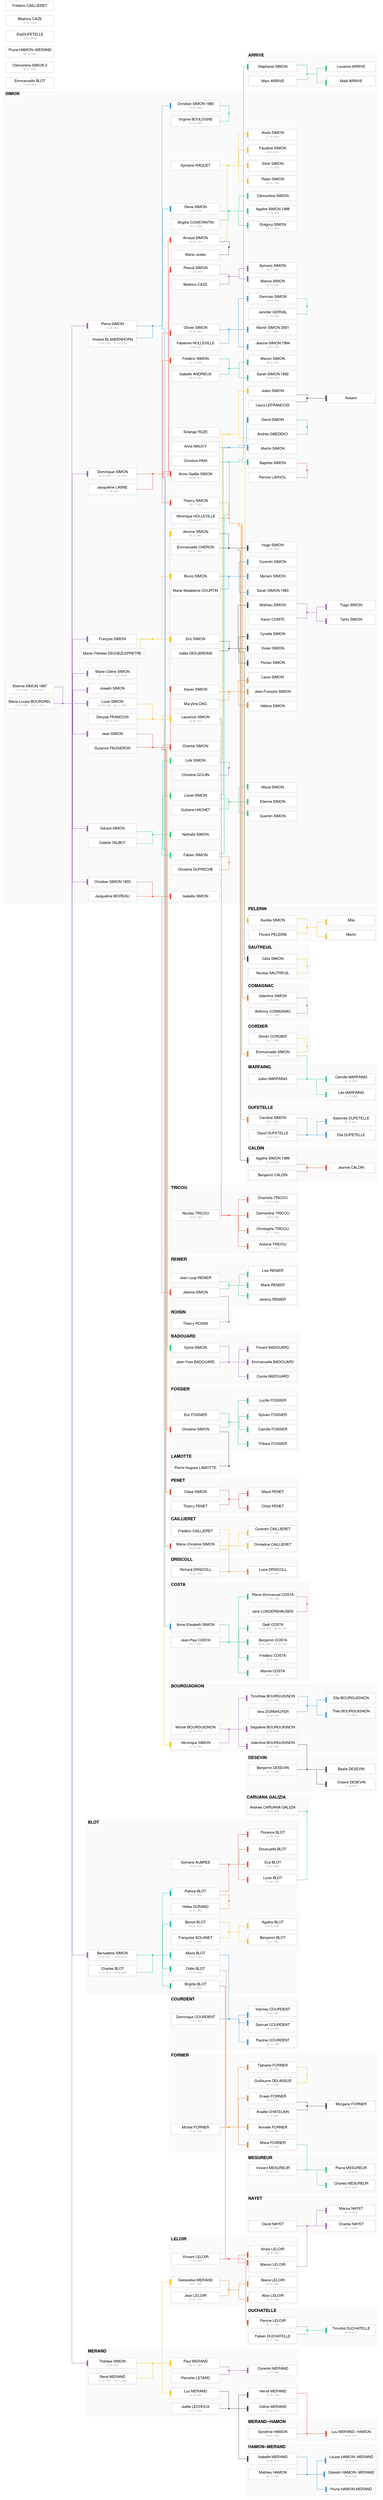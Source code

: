 digraph G {
  edge [
    dir="none"
    color="#cccccc"
  ]
  
  node [
    shape="box"
    style="filled"
    fontname="Helvetica, Arial, sans-serif"
    width=2.5
    fillcolor="white"
    color="#cccccc"
  ]
  
  rankdir="LR"
  ranksep=0.4
  splines="ortho"
  
  subgraph cluster_family_0 {
    label=""
    style="invis"
    margin=0
    label=<<b>ARRIVE</b>>
    style="filled"
    color="#fafafa"
    labeljust="l"
    fontname="Helvetica, Arial, sans-serif"
    fontsize=16
    margin=10
    
    subgraph cluster_family_0_0 {
      label=""
      style="invis"
      margin=0
      
      # Family [Stéphanie SIMON, Marc ARRIVE] -> [Maël ARRIVE, Louanne ARRIVE]
      # -------------------------------------------------------------------------
      
      union_0_0 [
        fillcolor="#2ecc71"
        shape="circle"
        style="filled"
        penwidth=1
        color="white"
        label=""
        height=0.1
        width=0.1
      ]
      
      {"Stéphanie SIMON", "Marc ARRIVE"} -> union_0_0 [
        color="#2ecc71"
        weight=2
      ]
      union_0_0 -> siblings_0_0 [
        color="#2ecc71"
        weight=3
      ]
      siblings_0_0 [
        fillcolor="#2ecc71"
        shape="box"
        style="filled"
        label=""
        height=0.005
        penwidth=0
        width=0.1
      ]
      siblings_0_0 -> {"Maël ARRIVE", "Louanne ARRIVE"} [
        color="#2ecc71"
        dir="forward"
        arrowhead="tee"
        arrowsize=2
        weight=2
      ]
    }
    
    # Family [] -> []
    # -------------------------------------------------------------------------
    
  }
  
  subgraph cluster_family_1 {
    label=""
    style="invis"
    margin=0
    label=<<b>BADOUARD</b>>
    style="filled"
    color="#fafafa"
    labeljust="l"
    fontname="Helvetica, Arial, sans-serif"
    fontsize=16
    margin=10
    
    subgraph cluster_family_1_0 {
      label=""
      style="invis"
      margin=0
      
      # Family [Sylvie SIMON, Jean-Yves BADOUARD] -> [Emmanuelle BADOUARD, Florent BADOUARD, Carole BADOUARD]
      # -------------------------------------------------------------------------
      
      union_1_0 [
        fillcolor="#9b59b6"
        shape="circle"
        style="filled"
        penwidth=1
        color="white"
        label=""
        height=0.1
        width=0.1
      ]
      
      {"Sylvie SIMON", "Jean-Yves BADOUARD"} -> union_1_0 [
        color="#9b59b6"
        weight=2
      ]
      union_1_0 -> siblings_1_0 [
        color="#9b59b6"
        weight=3
      ]
      siblings_1_0 [
        fillcolor="#9b59b6"
        shape="box"
        style="filled"
        label=""
        height=0.005
        penwidth=0
        width=0.1
      ]
      siblings_1_0 -> {"Emmanuelle BADOUARD", "Florent BADOUARD", "Carole BADOUARD"} [
        color="#9b59b6"
        dir="forward"
        arrowhead="tee"
        arrowsize=2
        weight=2
      ]
    }
    
    # Family [] -> []
    # -------------------------------------------------------------------------
    
  }
  
  subgraph cluster_family_2 {
    label=""
    style="invis"
    margin=0
    label=<<b>BLOT</b>>
    style="filled"
    color="#fafafa"
    labeljust="l"
    fontname="Helvetica, Arial, sans-serif"
    fontsize=16
    margin=10
    
    subgraph cluster_family_2_0 {
      label=""
      style="invis"
      margin=0
      
      # Family [Benoit BLOT, Françoise SOLANET] -> [Benjamin BLOT, Agathe BLOT]
      # -------------------------------------------------------------------------
      
      union_2_0 [
        fillcolor="#f1c40f"
        shape="circle"
        style="filled"
        penwidth=1
        color="white"
        label=""
        height=0.1
        width=0.1
      ]
      
      {"Benoit BLOT", "Françoise SOLANET"} -> union_2_0 [
        color="#f1c40f"
        weight=2
      ]
      union_2_0 -> siblings_2_0 [
        color="#f1c40f"
        weight=3
      ]
      siblings_2_0 [
        fillcolor="#f1c40f"
        shape="box"
        style="filled"
        label=""
        height=0.005
        penwidth=0
        width=0.1
      ]
      siblings_2_0 -> {"Benjamin BLOT", "Agathe BLOT"} [
        color="#f1c40f"
        dir="forward"
        arrowhead="tee"
        arrowsize=2
        weight=2
      ]
    }
    
    subgraph cluster_family_2_1 {
      label=""
      style="invis"
      margin=0
      
      # Family [Patrice BLOT, Hafsa DURAND] -> []
      # -------------------------------------------------------------------------
      
      union_2_1 [
        fillcolor="#e67e22"
        shape="circle"
        style="filled"
        penwidth=1
        color="white"
        label=""
        height=0.1
        width=0.1
      ]
      
      {"Patrice BLOT", "Hafsa DURAND"} -> union_2_1 [
        color="#e67e22"
        weight=2
      ]
    }
    
    subgraph cluster_family_2_2 {
      label=""
      style="invis"
      margin=0
      
      # Family [Patrice BLOT, Sylviane AUBREE] -> [Lucie BLOT, Eva BLOT, Emanuelle BLOT, Florence BLOT]
      # -------------------------------------------------------------------------
      
      union_2_2 [
        fillcolor="#e74c3c"
        shape="circle"
        style="filled"
        penwidth=1
        color="white"
        label=""
        height=0.1
        width=0.1
      ]
      
      {"Patrice BLOT", "Sylviane AUBREE"} -> union_2_2 [
        color="#e74c3c"
        weight=2
      ]
      union_2_2 -> siblings_2_2 [
        color="#e74c3c"
        weight=3
      ]
      siblings_2_2 [
        fillcolor="#e74c3c"
        shape="box"
        style="filled"
        label=""
        height=0.005
        penwidth=0
        width=0.1
      ]
      siblings_2_2 -> {"Lucie BLOT", "Eva BLOT", "Emanuelle BLOT", "Florence BLOT"} [
        color="#e74c3c"
        dir="forward"
        arrowhead="tee"
        arrowsize=2
        weight=2
      ]
    }
    
    subgraph cluster_family_2_3 {
      label=""
      style="invis"
      margin=0
      
      # Family [Bernadette SIMON, Charles BLOT] -> [Marie BLOT, Odile BLOT, Patrice BLOT, Brigitte BLOT, Benoit BLOT]
      # -------------------------------------------------------------------------
      
      union_2_3 [
        fillcolor="#1abc9c"
        shape="circle"
        style="filled"
        penwidth=1
        color="white"
        label=""
        height=0.1
        width=0.1
      ]
      
      {"Bernadette SIMON", "Charles BLOT"} -> union_2_3 [
        color="#1abc9c"
        weight=2
      ]
      union_2_3 -> siblings_2_3 [
        color="#1abc9c"
        weight=3
      ]
      siblings_2_3 [
        fillcolor="#1abc9c"
        shape="box"
        style="filled"
        label=""
        height=0.005
        penwidth=0
        width=0.1
      ]
      siblings_2_3 -> {"Marie BLOT", "Odile BLOT", "Patrice BLOT", "Brigitte BLOT", "Benoit BLOT"} [
        color="#1abc9c"
        dir="forward"
        arrowhead="tee"
        arrowsize=2
        weight=2
      ]
    }
    
    # Family [] -> []
    # -------------------------------------------------------------------------
    
  }
  
  subgraph cluster_family_3 {
    label=""
    style="invis"
    margin=0
    label=<<b>BOURGUIGNON</b>>
    style="filled"
    color="#fafafa"
    labeljust="l"
    fontname="Helvetica, Arial, sans-serif"
    fontsize=16
    margin=10
    
    subgraph cluster_family_3_0 {
      label=""
      style="invis"
      margin=0
      
      # Family [Timothée BOURGUIGNON, Vera DÜRNHOFER] -> [Théo BOURGUIGNON, Ella BOURGUIGNON]
      # -------------------------------------------------------------------------
      
      union_3_0 [
        fillcolor="#3498db"
        shape="circle"
        style="filled"
        penwidth=1
        color="white"
        label=""
        height=0.1
        width=0.1
      ]
      
      {"Timothée BOURGUIGNON", "Vera DÜRNHOFER"} -> union_3_0 [
        color="#3498db"
        weight=2
      ]
      union_3_0 -> siblings_3_0 [
        color="#3498db"
        weight=3
      ]
      siblings_3_0 [
        fillcolor="#3498db"
        shape="box"
        style="filled"
        label=""
        height=0.005
        penwidth=0
        width=0.1
      ]
      siblings_3_0 -> {"Théo BOURGUIGNON", "Ella BOURGUIGNON"} [
        color="#3498db"
        dir="forward"
        arrowhead="tee"
        arrowsize=2
        weight=2
      ]
    }
    
    subgraph cluster_family_3_1 {
      label=""
      style="invis"
      margin=0
      
      # Family [Michel BOURGUIGNON, Véronique SIMON] -> [Timothée BOURGUIGNON, Valentine BOURGUIGNON, Ségolène BOURGUIGNON]
      # -------------------------------------------------------------------------
      
      union_3_1 [
        fillcolor="#9b59b6"
        shape="circle"
        style="filled"
        penwidth=1
        color="white"
        label=""
        height=0.1
        width=0.1
      ]
      
      {"Michel BOURGUIGNON", "Véronique SIMON"} -> union_3_1 [
        color="#9b59b6"
        weight=2
      ]
      union_3_1 -> siblings_3_1 [
        color="#9b59b6"
        weight=3
      ]
      siblings_3_1 [
        fillcolor="#9b59b6"
        shape="box"
        style="filled"
        label=""
        height=0.005
        penwidth=0
        width=0.1
      ]
      siblings_3_1 -> {"Timothée BOURGUIGNON", "Valentine BOURGUIGNON", "Ségolène BOURGUIGNON"} [
        color="#9b59b6"
        dir="forward"
        arrowhead="tee"
        arrowsize=2
        weight=2
      ]
    }
    
    # Family [] -> []
    # -------------------------------------------------------------------------
    
  }
  
  subgraph cluster_family_4 {
    label=""
    style="invis"
    margin=0
    label=<<b>CAILLIERET</b>>
    style="filled"
    color="#fafafa"
    labeljust="l"
    fontname="Helvetica, Arial, sans-serif"
    fontsize=16
    margin=10
    
    subgraph cluster_family_4_0 {
      label=""
      style="invis"
      margin=0
      
      # Family [Marie-Christine SIMON, Frédéric CAILLIERET] -> [Ombeline CAILLIERET, Corentin CAILLIERET]
      # -------------------------------------------------------------------------
      
      union_4_0 [
        fillcolor="#f1c40f"
        shape="circle"
        style="filled"
        penwidth=1
        color="white"
        label=""
        height=0.1
        width=0.1
      ]
      
      {"Marie-Christine SIMON", "Frédéric CAILLIERET"} -> union_4_0 [
        color="#f1c40f"
        weight=2
      ]
      union_4_0 -> siblings_4_0 [
        color="#f1c40f"
        weight=3
      ]
      siblings_4_0 [
        fillcolor="#f1c40f"
        shape="box"
        style="filled"
        label=""
        height=0.005
        penwidth=0
        width=0.1
      ]
      siblings_4_0 -> {"Ombeline CAILLIERET", "Corentin CAILLIERET"} [
        color="#f1c40f"
        dir="forward"
        arrowhead="tee"
        arrowsize=2
        weight=2
      ]
    }
    
    # Family [] -> []
    # -------------------------------------------------------------------------
    
  }
  
  subgraph cluster_family_5 {
    label=""
    style="invis"
    margin=0
    label=<<b>CALDIN</b>>
    style="filled"
    color="#fafafa"
    labeljust="l"
    fontname="Helvetica, Arial, sans-serif"
    fontsize=16
    margin=10
    
    subgraph cluster_family_5_0 {
      label=""
      style="invis"
      margin=0
      
      # Family [Agathe SIMON 1989, Benjamin CALDIN] -> [Jeanne CALDIN]
      # -------------------------------------------------------------------------
      
      union_5_0 [
        fillcolor="#e74c3c"
        shape="circle"
        style="filled"
        penwidth=1
        color="white"
        label=""
        height=0.1
        width=0.1
      ]
      
      {"Agathe SIMON 1989", "Benjamin CALDIN"} -> union_5_0 [
        color="#e74c3c"
        weight=2
      ]
      union_5_0 -> siblings_5_0 [
        color="#e74c3c"
        weight=3
      ]
      siblings_5_0 [
        fillcolor="#e74c3c"
        shape="box"
        style="filled"
        label=""
        height=0.005
        penwidth=0
        width=0.1
      ]
      siblings_5_0 -> {"Jeanne CALDIN"} [
        color="#e74c3c"
        dir="forward"
        arrowhead="tee"
        arrowsize=2
        weight=2
      ]
    }
    
    # Family [] -> []
    # -------------------------------------------------------------------------
    
  }
  
  subgraph cluster_family_6 {
    label=""
    style="invis"
    margin=0
    label=<<b>CARUANA GALIZIA</b>>
    style="filled"
    color="#fafafa"
    labeljust="l"
    fontname="Helvetica, Arial, sans-serif"
    fontsize=16
    margin=10
    
    subgraph cluster_family_6_0 {
      label=""
      style="invis"
      margin=0
      
      # Family [Lucie BLOT, Andrew CARUANA GALIZIA] -> []
      # -------------------------------------------------------------------------
      
      union_6_0 [
        fillcolor="#2ecc71"
        shape="circle"
        style="filled"
        penwidth=1
        color="white"
        label=""
        height=0.1
        width=0.1
      ]
      
      {"Lucie BLOT", "Andrew CARUANA GALIZIA"} -> union_6_0 [
        color="#2ecc71"
        weight=2
      ]
    }
    
    # Family [] -> []
    # -------------------------------------------------------------------------
    
  }
  
  subgraph cluster_family_7 {
    label=""
    style="invis"
    margin=0
    label=<<b>COMAGNAC</b>>
    style="filled"
    color="#fafafa"
    labeljust="l"
    fontname="Helvetica, Arial, sans-serif"
    fontsize=16
    margin=10
    
    subgraph cluster_family_7_0 {
      label=""
      style="invis"
      margin=0
      
      # Family [Valentine SIMON, Anthony COMAGNAC] -> []
      # -------------------------------------------------------------------------
      
      union_7_0 [
        fillcolor="#9b59b6"
        shape="circle"
        style="filled"
        penwidth=1
        color="white"
        label=""
        height=0.1
        width=0.1
      ]
      
      {"Valentine SIMON", "Anthony COMAGNAC"} -> union_7_0 [
        color="#9b59b6"
        weight=2
      ]
    }
    
    # Family [] -> []
    # -------------------------------------------------------------------------
    
  }
  
  subgraph cluster_family_8 {
    label=""
    style="invis"
    margin=0
    label=<<b>CORDIER</b>>
    style="filled"
    color="#fafafa"
    labeljust="l"
    fontname="Helvetica, Arial, sans-serif"
    fontsize=16
    margin=10
    
    subgraph cluster_family_8_0 {
      label=""
      style="invis"
      margin=0
      
      # Family [Emmanuelle SIMON, Dimitri CORDIER] -> []
      # -------------------------------------------------------------------------
      
      union_8_0 [
        fillcolor="#f1c40f"
        shape="circle"
        style="filled"
        penwidth=1
        color="white"
        label=""
        height=0.1
        width=0.1
      ]
      
      {"Emmanuelle SIMON", "Dimitri CORDIER"} -> union_8_0 [
        color="#f1c40f"
        weight=2
      ]
    }
    
    # Family [] -> []
    # -------------------------------------------------------------------------
    
  }
  
  subgraph cluster_family_9 {
    label=""
    style="invis"
    margin=0
    label=<<b>COSTA</b>>
    style="filled"
    color="#fafafa"
    labeljust="l"
    fontname="Helvetica, Arial, sans-serif"
    fontsize=16
    margin=10
    
    subgraph cluster_family_9_0 {
      label=""
      style="invis"
      margin=0
      
      # Family [Pierre-Emmanuel COSTA, Jane LUNGERSHAUSEN] -> []
      # -------------------------------------------------------------------------
      
      union_9_0 [
        fillcolor="#e74c3c"
        shape="circle"
        style="filled"
        penwidth=1
        color="white"
        label=""
        height=0.1
        width=0.1
      ]
      
      {"Pierre-Emmanuel COSTA", "Jane LUNGERSHAUSEN"} -> union_9_0 [
        color="#e74c3c"
        weight=2
      ]
    }
    
    subgraph cluster_family_9_1 {
      label=""
      style="invis"
      margin=0
      
      # Family [Anne-Elisabeth SIMON, Jean-Paul COSTA] -> [Pierre-Emmanuel COSTA, Marine COSTA, Frédéric COSTA, Benjamin COSTA, Gaël COSTA]
      # -------------------------------------------------------------------------
      
      union_9_1 [
        fillcolor="#1abc9c"
        shape="circle"
        style="filled"
        penwidth=1
        color="white"
        label=""
        height=0.1
        width=0.1
      ]
      
      {"Anne-Elisabeth SIMON", "Jean-Paul COSTA"} -> union_9_1 [
        color="#1abc9c"
        weight=2
      ]
      union_9_1 -> siblings_9_1 [
        color="#1abc9c"
        weight=3
      ]
      siblings_9_1 [
        fillcolor="#1abc9c"
        shape="box"
        style="filled"
        label=""
        height=0.005
        penwidth=0
        width=0.1
      ]
      siblings_9_1 -> {"Pierre-Emmanuel COSTA", "Marine COSTA", "Frédéric COSTA", "Benjamin COSTA", "Gaël COSTA"} [
        color="#1abc9c"
        dir="forward"
        arrowhead="tee"
        arrowsize=2
        weight=2
      ]
    }
    
    # Family [] -> []
    # -------------------------------------------------------------------------
    
  }
  
  subgraph cluster_family_10 {
    label=""
    style="invis"
    margin=0
    label=<<b>COURDENT</b>>
    style="filled"
    color="#fafafa"
    labeljust="l"
    fontname="Helvetica, Arial, sans-serif"
    fontsize=16
    margin=10
    
    subgraph cluster_family_10_0 {
      label=""
      style="invis"
      margin=0
      
      # Family [Marie BLOT, Dominique COURDENT] -> [Samuel COURDENT, Vianney COURDENT, Pauline COURDENT]
      # -------------------------------------------------------------------------
      
      union_10_0 [
        fillcolor="#3498db"
        shape="circle"
        style="filled"
        penwidth=1
        color="white"
        label=""
        height=0.1
        width=0.1
      ]
      
      {"Marie BLOT", "Dominique COURDENT"} -> union_10_0 [
        color="#3498db"
        weight=2
      ]
      union_10_0 -> siblings_10_0 [
        color="#3498db"
        weight=3
      ]
      siblings_10_0 [
        fillcolor="#3498db"
        shape="box"
        style="filled"
        label=""
        height=0.005
        penwidth=0
        width=0.1
      ]
      siblings_10_0 -> {"Samuel COURDENT", "Vianney COURDENT", "Pauline COURDENT"} [
        color="#3498db"
        dir="forward"
        arrowhead="tee"
        arrowsize=2
        weight=2
      ]
    }
    
    # Family [] -> []
    # -------------------------------------------------------------------------
    
  }
  
  subgraph cluster_family_11 {
    label=""
    style="invis"
    margin=0
    label=<<b>DESEVIN</b>>
    style="filled"
    color="#fafafa"
    labeljust="l"
    fontname="Helvetica, Arial, sans-serif"
    fontsize=16
    margin=10
    
    subgraph cluster_family_11_0 {
      label=""
      style="invis"
      margin=0
      
      # Family [Valentine BOURGUIGNON, Benjamin DESEVIN] -> [Octave DESEVIN, Basile DESEVIN]
      # -------------------------------------------------------------------------
      
      union_11_0 [
        fillcolor="#34495e"
        shape="circle"
        style="filled"
        penwidth=1
        color="white"
        label=""
        height=0.1
        width=0.1
      ]
      
      {"Valentine BOURGUIGNON", "Benjamin DESEVIN"} -> union_11_0 [
        color="#34495e"
        weight=2
      ]
      union_11_0 -> siblings_11_0 [
        color="#34495e"
        weight=3
      ]
      siblings_11_0 [
        fillcolor="#34495e"
        shape="box"
        style="filled"
        label=""
        height=0.005
        penwidth=0
        width=0.1
      ]
      siblings_11_0 -> {"Octave DESEVIN", "Basile DESEVIN"} [
        color="#34495e"
        dir="forward"
        arrowhead="tee"
        arrowsize=2
        weight=2
      ]
    }
    
    # Family [] -> []
    # -------------------------------------------------------------------------
    
  }
  
  subgraph cluster_family_12 {
    label=""
    style="invis"
    margin=0
    label=<<b>DRISCOLL</b>>
    style="filled"
    color="#fafafa"
    labeljust="l"
    fontname="Helvetica, Arial, sans-serif"
    fontsize=16
    margin=10
    
    subgraph cluster_family_12_0 {
      label=""
      style="invis"
      margin=0
      
      # Family [Marie-Christine SIMON, Richard DRISCOLL] -> [Lucie DRISCOLL]
      # -------------------------------------------------------------------------
      
      union_12_0 [
        fillcolor="#e67e22"
        shape="circle"
        style="filled"
        penwidth=1
        color="white"
        label=""
        height=0.1
        width=0.1
      ]
      
      {"Marie-Christine SIMON", "Richard DRISCOLL"} -> union_12_0 [
        color="#e67e22"
        weight=2
      ]
      union_12_0 -> siblings_12_0 [
        color="#e67e22"
        weight=3
      ]
      siblings_12_0 [
        fillcolor="#e67e22"
        shape="box"
        style="filled"
        label=""
        height=0.005
        penwidth=0
        width=0.1
      ]
      siblings_12_0 -> {"Lucie DRISCOLL"} [
        color="#e67e22"
        dir="forward"
        arrowhead="tee"
        arrowsize=2
        weight=2
      ]
    }
    
    # Family [] -> []
    # -------------------------------------------------------------------------
    
  }
  
  subgraph cluster_family_13 {
    label=""
    style="invis"
    margin=0
    label=<<b>DUCHATELLE</b>>
    style="filled"
    color="#fafafa"
    labeljust="l"
    fontname="Helvetica, Arial, sans-serif"
    fontsize=16
    margin=10
    
    subgraph cluster_family_13_0 {
      label=""
      style="invis"
      margin=0
      
      # Family [Perrine LELOIR, Fabien DUCHATELLE] -> [Timothé DUCHATELLE]
      # -------------------------------------------------------------------------
      
      union_13_0 [
        fillcolor="#1abc9c"
        shape="circle"
        style="filled"
        penwidth=1
        color="white"
        label=""
        height=0.1
        width=0.1
      ]
      
      {"Perrine LELOIR", "Fabien DUCHATELLE"} -> union_13_0 [
        color="#1abc9c"
        weight=2
      ]
      union_13_0 -> siblings_13_0 [
        color="#1abc9c"
        weight=3
      ]
      siblings_13_0 [
        fillcolor="#1abc9c"
        shape="box"
        style="filled"
        label=""
        height=0.005
        penwidth=0
        width=0.1
      ]
      siblings_13_0 -> {"Timothé DUCHATELLE"} [
        color="#1abc9c"
        dir="forward"
        arrowhead="tee"
        arrowsize=2
        weight=2
      ]
    }
    
    # Family [] -> []
    # -------------------------------------------------------------------------
    
  }
  
  subgraph cluster_family_14 {
    label=""
    style="invis"
    margin=0
    label=<<b>DUFETELLE</b>>
    style="filled"
    color="#fafafa"
    labeljust="l"
    fontname="Helvetica, Arial, sans-serif"
    fontsize=16
    margin=10
    
    subgraph cluster_family_14_0 {
      label=""
      style="invis"
      margin=0
      
      # Family [Caroline SIMON, David DUFETELLE] -> [Elie DUFETELLE, Salomée DUFETELLE]
      # -------------------------------------------------------------------------
      
      union_14_0 [
        fillcolor="#3498db"
        shape="circle"
        style="filled"
        penwidth=1
        color="white"
        label=""
        height=0.1
        width=0.1
      ]
      
      {"Caroline SIMON", "David DUFETELLE"} -> union_14_0 [
        color="#3498db"
        weight=2
      ]
      union_14_0 -> siblings_14_0 [
        color="#3498db"
        weight=3
      ]
      siblings_14_0 [
        fillcolor="#3498db"
        shape="box"
        style="filled"
        label=""
        height=0.005
        penwidth=0
        width=0.1
      ]
      siblings_14_0 -> {"Elie DUFETELLE", "Salomée DUFETELLE"} [
        color="#3498db"
        dir="forward"
        arrowhead="tee"
        arrowsize=2
        weight=2
      ]
    }
    
    # Family [] -> []
    # -------------------------------------------------------------------------
    
  }
  
  subgraph cluster_family_15 {
    label=""
    style="invis"
    margin=0
    label=<<b>FORNER</b>>
    style="filled"
    color="#fafafa"
    labeljust="l"
    fontname="Helvetica, Arial, sans-serif"
    fontsize=16
    margin=10
    
    subgraph cluster_family_15_0 {
      label=""
      style="invis"
      margin=0
      
      # Family [Erwan FORNER, Anaële CHATELAIN] -> [Morgane FORNER]
      # -------------------------------------------------------------------------
      
      union_15_0 [
        fillcolor="#34495e"
        shape="circle"
        style="filled"
        penwidth=1
        color="white"
        label=""
        height=0.1
        width=0.1
      ]
      
      {"Erwan FORNER", "Anaële CHATELAIN"} -> union_15_0 [
        color="#34495e"
        weight=2
      ]
      union_15_0 -> siblings_15_0 [
        color="#34495e"
        weight=3
      ]
      siblings_15_0 [
        fillcolor="#34495e"
        shape="box"
        style="filled"
        label=""
        height=0.005
        penwidth=0
        width=0.1
      ]
      siblings_15_0 -> {"Morgane FORNER"} [
        color="#34495e"
        dir="forward"
        arrowhead="tee"
        arrowsize=2
        weight=2
      ]
    }
    
    subgraph cluster_family_15_1 {
      label=""
      style="invis"
      margin=0
      
      # Family [Tiphaine FORNER, Guillaume DELASSUS] -> []
      # -------------------------------------------------------------------------
      
      union_15_1 [
        fillcolor="#f1c40f"
        shape="circle"
        style="filled"
        penwidth=1
        color="white"
        label=""
        height=0.1
        width=0.1
      ]
      
      {"Tiphaine FORNER", "Guillaume DELASSUS"} -> union_15_1 [
        color="#f1c40f"
        weight=2
      ]
    }
    
    subgraph cluster_family_15_2 {
      label=""
      style="invis"
      margin=0
      
      # Family [Odile BLOT, Michel FORNER] -> [Marie FORNER, Erwan FORNER, Armelle FORNER, Tiphaine FORNER]
      # -------------------------------------------------------------------------
      
      union_15_2 [
        fillcolor="#e67e22"
        shape="circle"
        style="filled"
        penwidth=1
        color="white"
        label=""
        height=0.1
        width=0.1
      ]
      
      {"Odile BLOT", "Michel FORNER"} -> union_15_2 [
        color="#e67e22"
        weight=2
      ]
      union_15_2 -> siblings_15_2 [
        color="#e67e22"
        weight=3
      ]
      siblings_15_2 [
        fillcolor="#e67e22"
        shape="box"
        style="filled"
        label=""
        height=0.005
        penwidth=0
        width=0.1
      ]
      siblings_15_2 -> {"Marie FORNER", "Erwan FORNER", "Armelle FORNER", "Tiphaine FORNER"} [
        color="#e67e22"
        dir="forward"
        arrowhead="tee"
        arrowsize=2
        weight=2
      ]
    }
    
    # Family [] -> []
    # -------------------------------------------------------------------------
    
  }
  
  subgraph cluster_family_16 {
    label=""
    style="invis"
    margin=0
    label=<<b>FOSSIER</b>>
    style="filled"
    color="#fafafa"
    labeljust="l"
    fontname="Helvetica, Arial, sans-serif"
    fontsize=16
    margin=10
    
    subgraph cluster_family_16_0 {
      label=""
      style="invis"
      margin=0
      
      # Family [Christine SIMON, Eric FOSSIER] -> [Thibaut FOSSIER, Camille FOSSIER, Sylvain FOSSIER, Lucille FOSSIER]
      # -------------------------------------------------------------------------
      
      union_16_0 [
        fillcolor="#1abc9c"
        shape="circle"
        style="filled"
        penwidth=1
        color="white"
        label=""
        height=0.1
        width=0.1
      ]
      
      {"Christine SIMON", "Eric FOSSIER"} -> union_16_0 [
        color="#1abc9c"
        weight=2
      ]
      union_16_0 -> siblings_16_0 [
        color="#1abc9c"
        weight=3
      ]
      siblings_16_0 [
        fillcolor="#1abc9c"
        shape="box"
        style="filled"
        label=""
        height=0.005
        penwidth=0
        width=0.1
      ]
      siblings_16_0 -> {"Thibaut FOSSIER", "Camille FOSSIER", "Sylvain FOSSIER", "Lucille FOSSIER"} [
        color="#1abc9c"
        dir="forward"
        arrowhead="tee"
        arrowsize=2
        weight=2
      ]
    }
    
    # Family [] -> []
    # -------------------------------------------------------------------------
    
  }
  
  subgraph cluster_family_17 {
    label=""
    style="invis"
    margin=0
    label=<<b>HAMON--MERAND</b>>
    style="filled"
    color="#fafafa"
    labeljust="l"
    fontname="Helvetica, Arial, sans-serif"
    fontsize=16
    margin=10
    
    subgraph cluster_family_17_0 {
      label=""
      style="invis"
      margin=0
      
      # Family [Isabelle MERAND, Mathieu HAMON] -> [Louise HAMON--MERAND, Prune HAMON-MERAND, Célestin HAMON--MERAND]
      # -------------------------------------------------------------------------
      
      union_17_0 [
        fillcolor="#3498db"
        shape="circle"
        style="filled"
        penwidth=1
        color="white"
        label=""
        height=0.1
        width=0.1
      ]
      
      {"Isabelle MERAND", "Mathieu HAMON"} -> union_17_0 [
        color="#3498db"
        weight=2
      ]
      union_17_0 -> siblings_17_0 [
        color="#3498db"
        weight=3
      ]
      siblings_17_0 [
        fillcolor="#3498db"
        shape="box"
        style="filled"
        label=""
        height=0.005
        penwidth=0
        width=0.1
      ]
      siblings_17_0 -> {"Louise HAMON--MERAND", "Prune HAMON-MERAND", "Célestin HAMON--MERAND"} [
        color="#3498db"
        dir="forward"
        arrowhead="tee"
        arrowsize=2
        weight=2
      ]
    }
    
    # Family [] -> []
    # -------------------------------------------------------------------------
    
  }
  
  subgraph cluster_family_18 {
    label=""
    style="invis"
    margin=0
    label=<<b>LAMOTTE</b>>
    style="filled"
    color="#fafafa"
    labeljust="l"
    fontname="Helvetica, Arial, sans-serif"
    fontsize=16
    margin=10
    
    subgraph cluster_family_18_0 {
      label=""
      style="invis"
      margin=0
      
      # Family [Christine SIMON, Pierre-Hugues LAMOTTE] -> []
      # -------------------------------------------------------------------------
      
      union_18_0 [
        fillcolor="#34495e"
        shape="circle"
        style="filled"
        penwidth=1
        color="white"
        label=""
        height=0.1
        width=0.1
      ]
      
      {"Christine SIMON", "Pierre-Hugues LAMOTTE"} -> union_18_0 [
        color="#34495e"
        weight=2
      ]
    }
    
    # Family [] -> []
    # -------------------------------------------------------------------------
    
  }
  
  subgraph cluster_family_19 {
    label=""
    style="invis"
    margin=0
    label=<<b>LELOIR</b>>
    style="filled"
    color="#fafafa"
    labeljust="l"
    fontname="Helvetica, Arial, sans-serif"
    fontsize=16
    margin=10
    
    subgraph cluster_family_19_0 {
      label=""
      style="invis"
      margin=0
      
      # Family [Geneviève MERAND, Jean LELOIR] -> [Alice LELOIR, Iléana LELOIR]
      # -------------------------------------------------------------------------
      
      union_19_0 [
        fillcolor="#e67e22"
        shape="circle"
        style="filled"
        penwidth=1
        color="white"
        label=""
        height=0.1
        width=0.1
      ]
      
      {"Geneviève MERAND", "Jean LELOIR"} -> union_19_0 [
        color="#e67e22"
        weight=2
      ]
      union_19_0 -> siblings_19_0 [
        color="#e67e22"
        weight=3
      ]
      siblings_19_0 [
        fillcolor="#e67e22"
        shape="box"
        style="filled"
        label=""
        height=0.005
        penwidth=0
        width=0.1
      ]
      siblings_19_0 -> {"Alice LELOIR", "Iléana LELOIR"} [
        color="#e67e22"
        dir="forward"
        arrowhead="tee"
        arrowsize=2
        weight=2
      ]
    }
    
    subgraph cluster_family_19_1 {
      label=""
      style="invis"
      margin=0
      
      # Family [Brigitte BLOT, Vincent LELOIR] -> [Marion LELOIR, Perrine LELOIR, Anaïs LELOIR]
      # -------------------------------------------------------------------------
      
      union_19_1 [
        fillcolor="#e74c3c"
        shape="circle"
        style="filled"
        penwidth=1
        color="white"
        label=""
        height=0.1
        width=0.1
      ]
      
      {"Brigitte BLOT", "Vincent LELOIR"} -> union_19_1 [
        color="#e74c3c"
        weight=2
      ]
      union_19_1 -> siblings_19_1 [
        color="#e74c3c"
        weight=3
      ]
      siblings_19_1 [
        fillcolor="#e74c3c"
        shape="box"
        style="filled"
        label=""
        height=0.005
        penwidth=0
        width=0.1
      ]
      siblings_19_1 -> {"Marion LELOIR", "Perrine LELOIR", "Anaïs LELOIR"} [
        color="#e74c3c"
        dir="forward"
        arrowhead="tee"
        arrowsize=2
        weight=2
      ]
    }
    
    # Family [] -> []
    # -------------------------------------------------------------------------
    
  }
  
  subgraph cluster_family_20 {
    label=""
    style="invis"
    margin=0
    label=<<b>MARFAING</b>>
    style="filled"
    color="#fafafa"
    labeljust="l"
    fontname="Helvetica, Arial, sans-serif"
    fontsize=16
    margin=10
    
    subgraph cluster_family_20_0 {
      label=""
      style="invis"
      margin=0
      
      # Family [Emmanuelle SIMON, Juilen MARFAING] -> [Léa MARFAING, Camille MARFAING]
      # -------------------------------------------------------------------------
      
      union_20_0 [
        fillcolor="#2ecc71"
        shape="circle"
        style="filled"
        penwidth=1
        color="white"
        label=""
        height=0.1
        width=0.1
      ]
      
      {"Emmanuelle SIMON", "Juilen MARFAING"} -> union_20_0 [
        color="#2ecc71"
        weight=2
      ]
      union_20_0 -> siblings_20_0 [
        color="#2ecc71"
        weight=3
      ]
      siblings_20_0 [
        fillcolor="#2ecc71"
        shape="box"
        style="filled"
        label=""
        height=0.005
        penwidth=0
        width=0.1
      ]
      siblings_20_0 -> {"Léa MARFAING", "Camille MARFAING"} [
        color="#2ecc71"
        dir="forward"
        arrowhead="tee"
        arrowsize=2
        weight=2
      ]
    }
    
    # Family [] -> []
    # -------------------------------------------------------------------------
    
  }
  
  subgraph cluster_family_21 {
    label=""
    style="invis"
    margin=0
    label=<<b>MERAND</b>>
    style="filled"
    color="#fafafa"
    labeljust="l"
    fontname="Helvetica, Arial, sans-serif"
    fontsize=16
    margin=10
    
    subgraph cluster_family_21_0 {
      label=""
      style="invis"
      margin=0
      
      # Family [Paul MERAND, Pierrette LETARD] -> [Corentin MERAND]
      # -------------------------------------------------------------------------
      
      union_21_0 [
        fillcolor="#9b59b6"
        shape="circle"
        style="filled"
        penwidth=1
        color="white"
        label=""
        height=0.1
        width=0.1
      ]
      
      {"Paul MERAND", "Pierrette LETARD"} -> union_21_0 [
        color="#9b59b6"
        weight=2
      ]
      union_21_0 -> siblings_21_0 [
        color="#9b59b6"
        weight=3
      ]
      siblings_21_0 [
        fillcolor="#9b59b6"
        shape="box"
        style="filled"
        label=""
        height=0.005
        penwidth=0
        width=0.1
      ]
      siblings_21_0 -> {"Corentin MERAND"} [
        color="#9b59b6"
        dir="forward"
        arrowhead="tee"
        arrowsize=2
        weight=2
      ]
    }
    
    subgraph cluster_family_21_1 {
      label=""
      style="invis"
      margin=0
      
      # Family [Luc MERAND, Joëlle LECHOUX] -> [Isabelle MERAND, Céline MERAND, Hervé MERAND]
      # -------------------------------------------------------------------------
      
      union_21_1 [
        fillcolor="#34495e"
        shape="circle"
        style="filled"
        penwidth=1
        color="white"
        label=""
        height=0.1
        width=0.1
      ]
      
      {"Luc MERAND", "Joëlle LECHOUX"} -> union_21_1 [
        color="#34495e"
        weight=2
      ]
      union_21_1 -> siblings_21_1 [
        color="#34495e"
        weight=3
      ]
      siblings_21_1 [
        fillcolor="#34495e"
        shape="box"
        style="filled"
        label=""
        height=0.005
        penwidth=0
        width=0.1
      ]
      siblings_21_1 -> {"Isabelle MERAND", "Céline MERAND", "Hervé MERAND"} [
        color="#34495e"
        dir="forward"
        arrowhead="tee"
        arrowsize=2
        weight=2
      ]
    }
    
    subgraph cluster_family_21_2 {
      label=""
      style="invis"
      margin=0
      
      # Family [Thérèse SIMON, René MERAND] -> [Luc MERAND, Geneviève MERAND, Paul MERAND]
      # -------------------------------------------------------------------------
      
      union_21_2 [
        fillcolor="#f1c40f"
        shape="circle"
        style="filled"
        penwidth=1
        color="white"
        label=""
        height=0.1
        width=0.1
      ]
      
      {"Thérèse SIMON", "René MERAND"} -> union_21_2 [
        color="#f1c40f"
        weight=2
      ]
      union_21_2 -> siblings_21_2 [
        color="#f1c40f"
        weight=3
      ]
      siblings_21_2 [
        fillcolor="#f1c40f"
        shape="box"
        style="filled"
        label=""
        height=0.005
        penwidth=0
        width=0.1
      ]
      siblings_21_2 -> {"Luc MERAND", "Geneviève MERAND", "Paul MERAND"} [
        color="#f1c40f"
        dir="forward"
        arrowhead="tee"
        arrowsize=2
        weight=2
      ]
    }
    
    # Family [] -> []
    # -------------------------------------------------------------------------
    
  }
  
  subgraph cluster_family_22 {
    label=""
    style="invis"
    margin=0
    label=<<b>MERAND--HAMON</b>>
    style="filled"
    color="#fafafa"
    labeljust="l"
    fontname="Helvetica, Arial, sans-serif"
    fontsize=16
    margin=10
    
    subgraph cluster_family_22_0 {
      label=""
      style="invis"
      margin=0
      
      # Family [Hervé MERAND, Sandrine HAMON] -> [Lou MERAND--HAMON]
      # -------------------------------------------------------------------------
      
      union_22_0 [
        fillcolor="#e74c3c"
        shape="circle"
        style="filled"
        penwidth=1
        color="white"
        label=""
        height=0.1
        width=0.1
      ]
      
      {"Hervé MERAND", "Sandrine HAMON"} -> union_22_0 [
        color="#e74c3c"
        weight=2
      ]
      union_22_0 -> siblings_22_0 [
        color="#e74c3c"
        weight=3
      ]
      siblings_22_0 [
        fillcolor="#e74c3c"
        shape="box"
        style="filled"
        label=""
        height=0.005
        penwidth=0
        width=0.1
      ]
      siblings_22_0 -> {"Lou MERAND--HAMON"} [
        color="#e74c3c"
        dir="forward"
        arrowhead="tee"
        arrowsize=2
        weight=2
      ]
    }
    
    # Family [] -> []
    # -------------------------------------------------------------------------
    
  }
  
  subgraph cluster_family_23 {
    label=""
    style="invis"
    margin=0
    label=<<b>MESUREUR</b>>
    style="filled"
    color="#fafafa"
    labeljust="l"
    fontname="Helvetica, Arial, sans-serif"
    fontsize=16
    margin=10
    
    subgraph cluster_family_23_0 {
      label=""
      style="invis"
      margin=0
      
      # Family [Marie FORNER, Vincent MESUREUR] -> [Charles MESUREUR, Pierre MESUREUR]
      # -------------------------------------------------------------------------
      
      union_23_0 [
        fillcolor="#2ecc71"
        shape="circle"
        style="filled"
        penwidth=1
        color="white"
        label=""
        height=0.1
        width=0.1
      ]
      
      {"Marie FORNER", "Vincent MESUREUR"} -> union_23_0 [
        color="#2ecc71"
        weight=2
      ]
      union_23_0 -> siblings_23_0 [
        color="#2ecc71"
        weight=3
      ]
      siblings_23_0 [
        fillcolor="#2ecc71"
        shape="box"
        style="filled"
        label=""
        height=0.005
        penwidth=0
        width=0.1
      ]
      siblings_23_0 -> {"Charles MESUREUR", "Pierre MESUREUR"} [
        color="#2ecc71"
        dir="forward"
        arrowhead="tee"
        arrowsize=2
        weight=2
      ]
    }
    
    # Family [] -> []
    # -------------------------------------------------------------------------
    
  }
  
  subgraph cluster_family_24 {
    label=""
    style="invis"
    margin=0
    label=<<b>NAYET</b>>
    style="filled"
    color="#fafafa"
    labeljust="l"
    fontname="Helvetica, Arial, sans-serif"
    fontsize=16
    margin=10
    
    subgraph cluster_family_24_0 {
      label=""
      style="invis"
      margin=0
      
      # Family [Marion LELOIR, David NAYET] -> [Charles NAYET, Marius NAYET]
      # -------------------------------------------------------------------------
      
      union_24_0 [
        fillcolor="#9b59b6"
        shape="circle"
        style="filled"
        penwidth=1
        color="white"
        label=""
        height=0.1
        width=0.1
      ]
      
      {"Marion LELOIR", "David NAYET"} -> union_24_0 [
        color="#9b59b6"
        weight=2
      ]
      union_24_0 -> siblings_24_0 [
        color="#9b59b6"
        weight=3
      ]
      siblings_24_0 [
        fillcolor="#9b59b6"
        shape="box"
        style="filled"
        label=""
        height=0.005
        penwidth=0
        width=0.1
      ]
      siblings_24_0 -> {"Charles NAYET", "Marius NAYET"} [
        color="#9b59b6"
        dir="forward"
        arrowhead="tee"
        arrowsize=2
        weight=2
      ]
    }
    
    # Family [] -> []
    # -------------------------------------------------------------------------
    
  }
  
  subgraph cluster_family_25 {
    label=""
    style="invis"
    margin=0
    label=<<b>PELERIN</b>>
    style="filled"
    color="#fafafa"
    labeljust="l"
    fontname="Helvetica, Arial, sans-serif"
    fontsize=16
    margin=10
    
    subgraph cluster_family_25_0 {
      label=""
      style="invis"
      margin=0
      
      # Family [Aurélie SIMON, Florent PELERIN] -> [Merlin, Mila]
      # -------------------------------------------------------------------------
      
      union_25_0 [
        fillcolor="#f1c40f"
        shape="circle"
        style="filled"
        penwidth=1
        color="white"
        label=""
        height=0.1
        width=0.1
      ]
      
      {"Aurélie SIMON", "Florent PELERIN"} -> union_25_0 [
        color="#f1c40f"
        weight=2
      ]
      union_25_0 -> siblings_25_0 [
        color="#f1c40f"
        weight=3
      ]
      siblings_25_0 [
        fillcolor="#f1c40f"
        shape="box"
        style="filled"
        label=""
        height=0.005
        penwidth=0
        width=0.1
      ]
      siblings_25_0 -> {Merlin, Mila} [
        color="#f1c40f"
        dir="forward"
        arrowhead="tee"
        arrowsize=2
        weight=2
      ]
    }
    
    # Family [] -> []
    # -------------------------------------------------------------------------
    
  }
  
  subgraph cluster_family_26 {
    label=""
    style="invis"
    margin=0
    label=<<b>PENET</b>>
    style="filled"
    color="#fafafa"
    labeljust="l"
    fontname="Helvetica, Arial, sans-serif"
    fontsize=16
    margin=10
    
    subgraph cluster_family_26_0 {
      label=""
      style="invis"
      margin=0
      
      # Family [Claire SIMON, Thierry PENET] -> [Chloé PENET, Maud PENET]
      # -------------------------------------------------------------------------
      
      union_26_0 [
        fillcolor="#e74c3c"
        shape="circle"
        style="filled"
        penwidth=1
        color="white"
        label=""
        height=0.1
        width=0.1
      ]
      
      {"Claire SIMON", "Thierry PENET"} -> union_26_0 [
        color="#e74c3c"
        weight=2
      ]
      union_26_0 -> siblings_26_0 [
        color="#e74c3c"
        weight=3
      ]
      siblings_26_0 [
        fillcolor="#e74c3c"
        shape="box"
        style="filled"
        label=""
        height=0.005
        penwidth=0
        width=0.1
      ]
      siblings_26_0 -> {"Chloé PENET", "Maud PENET"} [
        color="#e74c3c"
        dir="forward"
        arrowhead="tee"
        arrowsize=2
        weight=2
      ]
    }
    
    # Family [] -> []
    # -------------------------------------------------------------------------
    
  }
  
  subgraph cluster_family_27 {
    label=""
    style="invis"
    margin=0
    label=<<b>RENIER</b>>
    style="filled"
    color="#fafafa"
    labeljust="l"
    fontname="Helvetica, Arial, sans-serif"
    fontsize=16
    margin=10
    
    subgraph cluster_family_27_0 {
      label=""
      style="invis"
      margin=0
      
      # Family [Jeanne SIMON, Jean Loup RENIER] -> [Marie RENIER, Lise RENIER, Jeremy RENIER]
      # -------------------------------------------------------------------------
      
      union_27_0 [
        fillcolor="#2ecc71"
        shape="circle"
        style="filled"
        penwidth=1
        color="white"
        label=""
        height=0.1
        width=0.1
      ]
      
      {"Jeanne SIMON", "Jean Loup RENIER"} -> union_27_0 [
        color="#2ecc71"
        weight=2
      ]
      union_27_0 -> siblings_27_0 [
        color="#2ecc71"
        weight=3
      ]
      siblings_27_0 [
        fillcolor="#2ecc71"
        shape="box"
        style="filled"
        label=""
        height=0.005
        penwidth=0
        width=0.1
      ]
      siblings_27_0 -> {"Marie RENIER", "Lise RENIER", "Jeremy RENIER"} [
        color="#2ecc71"
        dir="forward"
        arrowhead="tee"
        arrowsize=2
        weight=2
      ]
    }
    
    # Family [] -> []
    # -------------------------------------------------------------------------
    
  }
  
  subgraph cluster_family_28 {
    label=""
    style="invis"
    margin=0
    label=<<b>ROISIN</b>>
    style="filled"
    color="#fafafa"
    labeljust="l"
    fontname="Helvetica, Arial, sans-serif"
    fontsize=16
    margin=10
    
    subgraph cluster_family_28_0 {
      label=""
      style="invis"
      margin=0
      
      # Family [Jeanne SIMON, Thierry ROISIN] -> []
      # -------------------------------------------------------------------------
      
      union_28_0 [
        fillcolor="#9b59b6"
        shape="circle"
        style="filled"
        penwidth=1
        color="white"
        label=""
        height=0.1
        width=0.1
      ]
      
      {"Jeanne SIMON", "Thierry ROISIN"} -> union_28_0 [
        color="#9b59b6"
        weight=2
      ]
    }
    
    # Family [] -> []
    # -------------------------------------------------------------------------
    
  }
  
  subgraph cluster_family_29 {
    label=""
    style="invis"
    margin=0
    label=<<b>SAUTREUIL</b>>
    style="filled"
    color="#fafafa"
    labeljust="l"
    fontname="Helvetica, Arial, sans-serif"
    fontsize=16
    margin=10
    
    subgraph cluster_family_29_0 {
      label=""
      style="invis"
      margin=0
      
      # Family [Célia SIMON, Nicolas SAUTREUIL] -> []
      # -------------------------------------------------------------------------
      
      union_29_0 [
        fillcolor="#f1c40f"
        shape="circle"
        style="filled"
        penwidth=1
        color="white"
        label=""
        height=0.1
        width=0.1
      ]
      
      {"Célia SIMON", "Nicolas SAUTREUIL"} -> union_29_0 [
        color="#f1c40f"
        weight=2
      ]
    }
    
    # Family [] -> []
    # -------------------------------------------------------------------------
    
  }
  
  subgraph cluster_family_30 {
    label=""
    style="invis"
    margin=0
    label=<<b>SIMON</b>>
    style="filled"
    color="#fafafa"
    labeljust="l"
    fontname="Helvetica, Arial, sans-serif"
    fontsize=16
    margin=10
    
    subgraph cluster_family_30_0 {
      label=""
      style="invis"
      margin=0
      
      # Family [Christian SIMON 1933, Jacqueline MOREAU] -> [Isabelle SIMON, Jeanne SIMON]
      # -------------------------------------------------------------------------
      
      union_30_0 [
        fillcolor="#e74c3c"
        shape="circle"
        style="filled"
        penwidth=1
        color="white"
        label=""
        height=0.1
        width=0.1
      ]
      
      {"Christian SIMON 1933", "Jacqueline MOREAU"} -> union_30_0 [
        color="#e74c3c"
        weight=2
      ]
      union_30_0 -> siblings_30_0 [
        color="#e74c3c"
        weight=3
      ]
      siblings_30_0 [
        fillcolor="#e74c3c"
        shape="box"
        style="filled"
        label=""
        height=0.005
        penwidth=0
        width=0.1
      ]
      siblings_30_0 -> {"Isabelle SIMON", "Jeanne SIMON"} [
        color="#e74c3c"
        dir="forward"
        arrowhead="tee"
        arrowsize=2
        weight=2
      ]
    }
    
    subgraph cluster_family_30_1 {
      label=""
      style="invis"
      margin=0
      
      # Family [David SIMON, Andréa GBEDEKO] -> []
      # -------------------------------------------------------------------------
      
      union_30_1 [
        fillcolor="#1abc9c"
        shape="circle"
        style="filled"
        penwidth=1
        color="white"
        label=""
        height=0.1
        width=0.1
      ]
      
      {"David SIMON", "Andréa GBEDEKO"} -> union_30_1 [
        color="#1abc9c"
        weight=2
      ]
    }
    
    subgraph cluster_family_30_2 {
      label=""
      style="invis"
      margin=0
      
      # Family [Lionel SIMON, Guilaine HACHET] -> [Quentin SIMON, Etienne SIMON, Maud SIMON]
      # -------------------------------------------------------------------------
      
      union_30_2 [
        fillcolor="#2ecc71"
        shape="circle"
        style="filled"
        penwidth=1
        color="white"
        label=""
        height=0.1
        width=0.1
      ]
      
      {"Lionel SIMON", "Guilaine HACHET"} -> union_30_2 [
        color="#2ecc71"
        weight=2
      ]
      union_30_2 -> siblings_30_2 [
        color="#2ecc71"
        weight=3
      ]
      siblings_30_2 [
        fillcolor="#2ecc71"
        shape="box"
        style="filled"
        label=""
        height=0.005
        penwidth=0
        width=0.1
      ]
      siblings_30_2 -> {"Quentin SIMON", "Etienne SIMON", "Maud SIMON"} [
        color="#2ecc71"
        dir="forward"
        arrowhead="tee"
        arrowsize=2
        weight=2
      ]
    }
    
    subgraph cluster_family_30_3 {
      label=""
      style="invis"
      margin=0
      
      # Family [Lionel SIMON, Anne MAUVY] -> [Martin SIMON, David SIMON]
      # -------------------------------------------------------------------------
      
      union_30_3 [
        fillcolor="#3498db"
        shape="circle"
        style="filled"
        penwidth=1
        color="white"
        label=""
        height=0.1
        width=0.1
      ]
      
      {"Lionel SIMON", "Anne MAUVY"} -> union_30_3 [
        color="#3498db"
        weight=2
      ]
      union_30_3 -> siblings_30_3 [
        color="#3498db"
        weight=3
      ]
      siblings_30_3 [
        fillcolor="#3498db"
        shape="box"
        style="filled"
        label=""
        height=0.005
        penwidth=0
        width=0.1
      ]
      siblings_30_3 -> {"Martin SIMON", "David SIMON"} [
        color="#3498db"
        dir="forward"
        arrowhead="tee"
        arrowsize=2
        weight=2
      ]
    }
    
    subgraph cluster_family_30_4 {
      label=""
      style="invis"
      margin=0
      
      # Family [Loïk SIMON, Christine GOUIN] -> []
      # -------------------------------------------------------------------------
      
      union_30_4 [
        fillcolor="#9b59b6"
        shape="circle"
        style="filled"
        penwidth=1
        color="white"
        label=""
        height=0.1
        width=0.1
      ]
      
      {"Loïk SIMON", "Christine GOUIN"} -> union_30_4 [
        color="#9b59b6"
        weight=2
      ]
    }
    
    subgraph cluster_family_30_5 {
      label=""
      style="invis"
      margin=0
      
      # Family [Julien SIMON, Laura LEFRANCOIS] -> [Nolann]
      # -------------------------------------------------------------------------
      
      union_30_5 [
        fillcolor="#34495e"
        shape="circle"
        style="filled"
        penwidth=1
        color="white"
        label=""
        height=0.1
        width=0.1
      ]
      
      {"Julien SIMON", "Laura LEFRANCOIS"} -> union_30_5 [
        color="#34495e"
        weight=2
      ]
      union_30_5 -> siblings_30_5 [
        color="#34495e"
        weight=3
      ]
      siblings_30_5 [
        fillcolor="#34495e"
        shape="box"
        style="filled"
        label=""
        height=0.005
        penwidth=0
        width=0.1
      ]
      siblings_30_5 -> {Nolann} [
        color="#34495e"
        dir="forward"
        arrowhead="tee"
        arrowsize=2
        weight=2
      ]
    }
    
    subgraph cluster_family_30_6 {
      label=""
      style="invis"
      margin=0
      
      # Family [Loïk SIMON, Solange ROZE] -> [Aurélie SIMON, Julien SIMON]
      # -------------------------------------------------------------------------
      
      union_30_6 [
        fillcolor="#f1c40f"
        shape="circle"
        style="filled"
        penwidth=1
        color="white"
        label=""
        height=0.1
        width=0.1
      ]
      
      {"Loïk SIMON", "Solange ROZE"} -> union_30_6 [
        color="#f1c40f"
        weight=2
      ]
      union_30_6 -> siblings_30_6 [
        color="#f1c40f"
        weight=3
      ]
      siblings_30_6 [
        fillcolor="#f1c40f"
        shape="box"
        style="filled"
        label=""
        height=0.005
        penwidth=0
        width=0.1
      ]
      siblings_30_6 -> {"Aurélie SIMON", "Julien SIMON"} [
        color="#f1c40f"
        dir="forward"
        arrowhead="tee"
        arrowsize=2
        weight=2
      ]
    }
    
    subgraph cluster_family_30_7 {
      label=""
      style="invis"
      margin=0
      
      # Family [Fabien SIMON, Christine DUFRECHE] -> []
      # -------------------------------------------------------------------------
      
      union_30_7 [
        fillcolor="#e67e22"
        shape="circle"
        style="filled"
        penwidth=1
        color="white"
        label=""
        height=0.1
        width=0.1
      ]
      
      {"Fabien SIMON", "Christine DUFRECHE"} -> union_30_7 [
        color="#e67e22"
        weight=2
      ]
    }
    
    subgraph cluster_family_30_8 {
      label=""
      style="invis"
      margin=0
      
      # Family [Baptiste SIMON, Perrine LARVOL] -> []
      # -------------------------------------------------------------------------
      
      union_30_8 [
        fillcolor="#e74c3c"
        shape="circle"
        style="filled"
        penwidth=1
        color="white"
        label=""
        height=0.1
        width=0.1
      ]
      
      {"Baptiste SIMON", "Perrine LARVOL"} -> union_30_8 [
        color="#e74c3c"
        weight=2
      ]
    }
    
    subgraph cluster_family_30_9 {
      label=""
      style="invis"
      margin=0
      
      # Family [Fabien SIMON, Christine PAIN] -> [Stéphanie SIMON, Baptiste SIMON]
      # -------------------------------------------------------------------------
      
      union_30_9 [
        fillcolor="#1abc9c"
        shape="circle"
        style="filled"
        penwidth=1
        color="white"
        label=""
        height=0.1
        width=0.1
      ]
      
      {"Fabien SIMON", "Christine PAIN"} -> union_30_9 [
        color="#1abc9c"
        weight=2
      ]
      union_30_9 -> siblings_30_9 [
        color="#1abc9c"
        weight=3
      ]
      siblings_30_9 [
        fillcolor="#1abc9c"
        shape="box"
        style="filled"
        label=""
        height=0.005
        penwidth=0
        width=0.1
      ]
      siblings_30_9 -> {"Stéphanie SIMON", "Baptiste SIMON"} [
        color="#1abc9c"
        dir="forward"
        arrowhead="tee"
        arrowsize=2
        weight=2
      ]
    }
    
    subgraph cluster_family_30_10 {
      label=""
      style="invis"
      margin=0
      
      # Family [Gérard SIMON, Colette TALBOT] -> [Fabien SIMON, Loïk SIMON, Sylvie SIMON, Lionel SIMON, Nathalie SIMON]
      # -------------------------------------------------------------------------
      
      union_30_10 [
        fillcolor="#2ecc71"
        shape="circle"
        style="filled"
        penwidth=1
        color="white"
        label=""
        height=0.1
        width=0.1
      ]
      
      {"Gérard SIMON", "Colette TALBOT"} -> union_30_10 [
        color="#2ecc71"
        weight=2
      ]
      union_30_10 -> siblings_30_10 [
        color="#2ecc71"
        weight=3
      ]
      siblings_30_10 [
        fillcolor="#2ecc71"
        shape="box"
        style="filled"
        label=""
        height=0.005
        penwidth=0
        width=0.1
      ]
      siblings_30_10 -> {"Fabien SIMON", "Loïk SIMON", "Sylvie SIMON", "Lionel SIMON", "Nathalie SIMON"} [
        color="#2ecc71"
        dir="forward"
        arrowhead="tee"
        arrowsize=2
        weight=2
      ]
    }
    
    subgraph cluster_family_30_11 {
      label=""
      style="invis"
      margin=0
      
      # Family [Bruno SIMON, Marie-Madeleine COURTIN] -> [Sarah SIMON 1983, Myriam SIMON, Corentin SIMON]
      # -------------------------------------------------------------------------
      
      union_30_11 [
        fillcolor="#3498db"
        shape="circle"
        style="filled"
        penwidth=1
        color="white"
        label=""
        height=0.1
        width=0.1
      ]
      
      {"Bruno SIMON", "Marie-Madeleine COURTIN"} -> union_30_11 [
        color="#3498db"
        weight=2
      ]
      union_30_11 -> siblings_30_11 [
        color="#3498db"
        weight=3
      ]
      siblings_30_11 [
        fillcolor="#3498db"
        shape="box"
        style="filled"
        label=""
        height=0.005
        penwidth=0
        width=0.1
      ]
      siblings_30_11 -> {"Sarah SIMON 1983", "Myriam SIMON", "Corentin SIMON"} [
        color="#3498db"
        dir="forward"
        arrowhead="tee"
        arrowsize=2
        weight=2
      ]
    }
    
    subgraph cluster_family_30_12 {
      label=""
      style="invis"
      margin=0
      
      # Family [Mathieu SIMON, Karen COMTE] -> [Tahïs SIMON, Tiago SIMON]
      # -------------------------------------------------------------------------
      
      union_30_12 [
        fillcolor="#9b59b6"
        shape="circle"
        style="filled"
        penwidth=1
        color="white"
        label=""
        height=0.1
        width=0.1
      ]
      
      {"Mathieu SIMON", "Karen COMTE"} -> union_30_12 [
        color="#9b59b6"
        weight=2
      ]
      union_30_12 -> siblings_30_12 [
        color="#9b59b6"
        weight=3
      ]
      siblings_30_12 [
        fillcolor="#9b59b6"
        shape="box"
        style="filled"
        label=""
        height=0.005
        penwidth=0
        width=0.1
      ]
      siblings_30_12 -> {"Tahïs SIMON", "Tiago SIMON"} [
        color="#9b59b6"
        dir="forward"
        arrowhead="tee"
        arrowsize=2
        weight=2
      ]
    }
    
    subgraph cluster_family_30_13 {
      label=""
      style="invis"
      margin=0
      
      # Family [Eric SIMON, Joëlle DESJARDINS] -> [Mathieu SIMON, Célia SIMON, Florian SIMON, Vivien SIMON, Cyrielle SIMON]
      # -------------------------------------------------------------------------
      
      union_30_13 [
        fillcolor="#34495e"
        shape="circle"
        style="filled"
        penwidth=1
        color="white"
        label=""
        height=0.1
        width=0.1
      ]
      
      {"Eric SIMON", "Joëlle DESJARDINS"} -> union_30_13 [
        color="#34495e"
        weight=2
      ]
      union_30_13 -> siblings_30_13 [
        color="#34495e"
        weight=3
      ]
      siblings_30_13 [
        fillcolor="#34495e"
        shape="box"
        style="filled"
        label=""
        height=0.005
        penwidth=0
        width=0.1
      ]
      siblings_30_13 -> {"Mathieu SIMON", "Célia SIMON", "Florian SIMON", "Vivien SIMON", "Cyrielle SIMON"} [
        color="#34495e"
        dir="forward"
        arrowhead="tee"
        arrowsize=2
        weight=2
      ]
    }
    
    subgraph cluster_family_30_14 {
      label=""
      style="invis"
      margin=0
      
      # Family [François SIMON, Marie-Thérèse DECHEZLEPRETRE] -> [Eric SIMON, Bruno SIMON]
      # -------------------------------------------------------------------------
      
      union_30_14 [
        fillcolor="#f1c40f"
        shape="circle"
        style="filled"
        penwidth=1
        color="white"
        label=""
        height=0.1
        width=0.1
      ]
      
      {"François SIMON", "Marie-Thérèse DECHEZLEPRETRE"} -> union_30_14 [
        color="#f1c40f"
        weight=2
      ]
      union_30_14 -> siblings_30_14 [
        color="#f1c40f"
        weight=3
      ]
      siblings_30_14 [
        fillcolor="#f1c40f"
        shape="box"
        style="filled"
        label=""
        height=0.005
        penwidth=0
        width=0.1
      ]
      siblings_30_14 -> {"Eric SIMON", "Bruno SIMON"} [
        color="#f1c40f"
        dir="forward"
        arrowhead="tee"
        arrowsize=2
        weight=2
      ]
    }
    
    subgraph cluster_family_30_15 {
      label=""
      style="invis"
      margin=0
      
      # Family [Xavier SIMON, Maryline DAG] -> [Hélène SIMON, Jean-François SIMON, Laure SIMON]
      # -------------------------------------------------------------------------
      
      union_30_15 [
        fillcolor="#e67e22"
        shape="circle"
        style="filled"
        penwidth=1
        color="white"
        label=""
        height=0.1
        width=0.1
      ]
      
      {"Xavier SIMON", "Maryline DAG"} -> union_30_15 [
        color="#e67e22"
        weight=2
      ]
      union_30_15 -> siblings_30_15 [
        color="#e67e22"
        weight=3
      ]
      siblings_30_15 [
        fillcolor="#e67e22"
        shape="box"
        style="filled"
        label=""
        height=0.005
        penwidth=0
        width=0.1
      ]
      siblings_30_15 -> {"Hélène SIMON", "Jean-François SIMON", "Laure SIMON"} [
        color="#e67e22"
        dir="forward"
        arrowhead="tee"
        arrowsize=2
        weight=2
      ]
    }
    
    subgraph cluster_family_30_16 {
      label=""
      style="invis"
      margin=0
      
      # Family [Jean SIMON, Suzanne FAUGERON] -> [Xavier SIMON, Christine SIMON, Claire SIMON, Chantal SIMON]
      # -------------------------------------------------------------------------
      
      union_30_16 [
        fillcolor="#e74c3c"
        shape="circle"
        style="filled"
        penwidth=1
        color="white"
        label=""
        height=0.1
        width=0.1
      ]
      
      {"Jean SIMON", "Suzanne FAUGERON"} -> union_30_16 [
        color="#e74c3c"
        weight=2
      ]
      union_30_16 -> siblings_30_16 [
        color="#e74c3c"
        weight=3
      ]
      siblings_30_16 [
        fillcolor="#e74c3c"
        shape="box"
        style="filled"
        label=""
        height=0.005
        penwidth=0
        width=0.1
      ]
      siblings_30_16 -> {"Xavier SIMON", "Christine SIMON", "Claire SIMON", "Chantal SIMON"} [
        color="#e74c3c"
        dir="forward"
        arrowhead="tee"
        arrowsize=2
        weight=2
      ]
    }
    
    subgraph cluster_family_30_17 {
      label=""
      style="invis"
      margin=0
      
      # Family [Frédéric SIMON, Isabelle ANDRIEUX] -> [Sarah SIMON 1992, Manon SIMON]
      # -------------------------------------------------------------------------
      
      union_30_17 [
        fillcolor="#1abc9c"
        shape="circle"
        style="filled"
        penwidth=1
        color="white"
        label=""
        height=0.1
        width=0.1
      ]
      
      {"Frédéric SIMON", "Isabelle ANDRIEUX"} -> union_30_17 [
        color="#1abc9c"
        weight=2
      ]
      union_30_17 -> siblings_30_17 [
        color="#1abc9c"
        weight=3
      ]
      siblings_30_17 [
        fillcolor="#1abc9c"
        shape="box"
        style="filled"
        label=""
        height=0.005
        penwidth=0
        width=0.1
      ]
      siblings_30_17 -> {"Sarah SIMON 1992", "Manon SIMON"} [
        color="#1abc9c"
        dir="forward"
        arrowhead="tee"
        arrowsize=2
        weight=2
      ]
    }
    
    subgraph cluster_family_30_18 {
      label=""
      style="invis"
      margin=0
      
      # Family [Germain SIMON, Jennifer GERVAL] -> []
      # -------------------------------------------------------------------------
      
      union_30_18 [
        fillcolor="#2ecc71"
        shape="circle"
        style="filled"
        penwidth=1
        color="white"
        label=""
        height=0.1
        width=0.1
      ]
      
      {"Germain SIMON", "Jennifer GERVAL"} -> union_30_18 [
        color="#2ecc71"
        weight=2
      ]
    }
    
    subgraph cluster_family_30_19 {
      label=""
      style="invis"
      margin=0
      
      # Family [Olivier SIMON, Fabienne HOLLEVILLE] -> [Germain SIMON, Jeanne SIMON 1994, Martin SIMON 2001]
      # -------------------------------------------------------------------------
      
      union_30_19 [
        fillcolor="#3498db"
        shape="circle"
        style="filled"
        penwidth=1
        color="white"
        label=""
        height=0.1
        width=0.1
      ]
      
      {"Olivier SIMON", "Fabienne HOLLEVILLE"} -> union_30_19 [
        color="#3498db"
        weight=2
      ]
      union_30_19 -> siblings_30_19 [
        color="#3498db"
        weight=3
      ]
      siblings_30_19 [
        fillcolor="#3498db"
        shape="box"
        style="filled"
        label=""
        height=0.005
        penwidth=0
        width=0.1
      ]
      siblings_30_19 -> {"Germain SIMON", "Jeanne SIMON 1994", "Martin SIMON 2001"} [
        color="#3498db"
        dir="forward"
        arrowhead="tee"
        arrowsize=2
        weight=2
      ]
    }
    
    subgraph cluster_family_30_20 {
      label=""
      style="invis"
      margin=0
      
      # Family [Pascal SIMON, Béatrics CAZE] -> [Marine SIMON, Aymeric SIMON]
      # -------------------------------------------------------------------------
      
      union_30_20 [
        fillcolor="#9b59b6"
        shape="circle"
        style="filled"
        penwidth=1
        color="white"
        label=""
        height=0.1
        width=0.1
      ]
      
      {"Pascal SIMON", "Béatrics CAZE"} -> union_30_20 [
        color="#9b59b6"
        weight=2
      ]
      union_30_20 -> siblings_30_20 [
        color="#9b59b6"
        weight=3
      ]
      siblings_30_20 [
        fillcolor="#9b59b6"
        shape="box"
        style="filled"
        label=""
        height=0.005
        penwidth=0
        width=0.1
      ]
      siblings_30_20 -> {"Marine SIMON", "Aymeric SIMON"} [
        color="#9b59b6"
        dir="forward"
        arrowhead="tee"
        arrowsize=2
        weight=2
      ]
    }
    
    subgraph cluster_family_30_21 {
      label=""
      style="invis"
      margin=0
      
      # Family [Arnaud SIMON, Marie-Josée] -> []
      # -------------------------------------------------------------------------
      
      union_30_21 [
        fillcolor="#34495e"
        shape="circle"
        style="filled"
        penwidth=1
        color="white"
        label=""
        height=0.1
        width=0.1
      ]
      
      {"Arnaud SIMON", "Marie-Josée"} -> union_30_21 [
        color="#34495e"
        weight=2
      ]
    }
    
    subgraph cluster_family_30_22 {
      label=""
      style="invis"
      margin=0
      
      # Family [Arnaud SIMON, Sylviane RAQUET] -> [Robin SIMON, Eliott SIMON, Faustine SIMON, Anaïs SIMON]
      # -------------------------------------------------------------------------
      
      union_30_22 [
        fillcolor="#f1c40f"
        shape="circle"
        style="filled"
        penwidth=1
        color="white"
        label=""
        height=0.1
        width=0.1
      ]
      
      {"Arnaud SIMON", "Sylviane RAQUET"} -> union_30_22 [
        color="#f1c40f"
        weight=2
      ]
      union_30_22 -> siblings_30_22 [
        color="#f1c40f"
        weight=3
      ]
      siblings_30_22 [
        fillcolor="#f1c40f"
        shape="box"
        style="filled"
        label=""
        height=0.005
        penwidth=0
        width=0.1
      ]
      siblings_30_22 -> {"Robin SIMON", "Eliott SIMON", "Faustine SIMON", "Anaïs SIMON"} [
        color="#f1c40f"
        dir="forward"
        arrowhead="tee"
        arrowsize=2
        weight=2
      ]
    }
    
    subgraph cluster_family_30_23 {
      label=""
      style="invis"
      margin=0
      
      # Family [Thierry SIMON, Véronique HOLLEVILLE] -> [Emmanuelle SIMON, Caroline SIMON, Valentine SIMON]
      # -------------------------------------------------------------------------
      
      union_30_23 [
        fillcolor="#e67e22"
        shape="circle"
        style="filled"
        penwidth=1
        color="white"
        label=""
        height=0.1
        width=0.1
      ]
      
      {"Thierry SIMON", "Véronique HOLLEVILLE"} -> union_30_23 [
        color="#e67e22"
        weight=2
      ]
      union_30_23 -> siblings_30_23 [
        color="#e67e22"
        weight=3
      ]
      siblings_30_23 [
        fillcolor="#e67e22"
        shape="box"
        style="filled"
        label=""
        height=0.005
        penwidth=0
        width=0.1
      ]
      siblings_30_23 -> {"Emmanuelle SIMON", "Caroline SIMON", "Valentine SIMON"} [
        color="#e67e22"
        dir="forward"
        arrowhead="tee"
        arrowsize=2
        weight=2
      ]
    }
    
    subgraph cluster_family_30_24 {
      label=""
      style="invis"
      margin=0
      
      # Family [Dominique SIMON, Jacqueline LASNE] -> [Thierry SIMON, Arnaud SIMON, Pascal SIMON, Marie-Christine SIMON, Olivier SIMON, Frédéric SIMON, Anne-Gaëlle SIMON]
      # -------------------------------------------------------------------------
      
      union_30_24 [
        fillcolor="#e74c3c"
        shape="circle"
        style="filled"
        penwidth=1
        color="white"
        label=""
        height=0.1
        width=0.1
      ]
      
      {"Dominique SIMON", "Jacqueline LASNE"} -> union_30_24 [
        color="#e74c3c"
        weight=2
      ]
      union_30_24 -> siblings_30_24 [
        color="#e74c3c"
        weight=3
      ]
      siblings_30_24 [
        fillcolor="#e74c3c"
        shape="box"
        style="filled"
        label=""
        height=0.005
        penwidth=0
        width=0.1
      ]
      siblings_30_24 -> {"Thierry SIMON", "Arnaud SIMON", "Pascal SIMON", "Marie-Christine SIMON", "Olivier SIMON", "Frédéric SIMON", "Anne-Gaëlle SIMON"} [
        color="#e74c3c"
        dir="forward"
        arrowhead="tee"
        arrowsize=2
        weight=2
      ]
    }
    
    subgraph cluster_family_30_25 {
      label=""
      style="invis"
      margin=0
      
      # Family [Christian SIMON 1960, Virginie BOULOGNE] -> []
      # -------------------------------------------------------------------------
      
      union_30_25 [
        fillcolor="#1abc9c"
        shape="circle"
        style="filled"
        penwidth=1
        color="white"
        label=""
        height=0.1
        width=0.1
      ]
      
      {"Christian SIMON 1960", "Virginie BOULOGNE"} -> union_30_25 [
        color="#1abc9c"
        weight=2
      ]
    }
    
    subgraph cluster_family_30_26 {
      label=""
      style="invis"
      margin=0
      
      # Family [Denis SIMON, Brigitte CONSTANTIN] -> [Grégory SIMON, Agathe SIMON 1988, Clémentine SIMON]
      # -------------------------------------------------------------------------
      
      union_30_26 [
        fillcolor="#2ecc71"
        shape="circle"
        style="filled"
        penwidth=1
        color="white"
        label=""
        height=0.1
        width=0.1
      ]
      
      {"Denis SIMON", "Brigitte CONSTANTIN"} -> union_30_26 [
        color="#2ecc71"
        weight=2
      ]
      union_30_26 -> siblings_30_26 [
        color="#2ecc71"
        weight=3
      ]
      siblings_30_26 [
        fillcolor="#2ecc71"
        shape="box"
        style="filled"
        label=""
        height=0.005
        penwidth=0
        width=0.1
      ]
      siblings_30_26 -> {"Grégory SIMON", "Agathe SIMON 1988", "Clémentine SIMON"} [
        color="#2ecc71"
        dir="forward"
        arrowhead="tee"
        arrowsize=2
        weight=2
      ]
    }
    
    subgraph cluster_family_30_27 {
      label=""
      style="invis"
      margin=0
      
      # Family [Pierre SIMON, Viviane BLANKENHORN] -> [Anne-Elisabeth SIMON, Denis SIMON, Christian SIMON 1960]
      # -------------------------------------------------------------------------
      
      union_30_27 [
        fillcolor="#3498db"
        shape="circle"
        style="filled"
        penwidth=1
        color="white"
        label=""
        height=0.1
        width=0.1
      ]
      
      {"Pierre SIMON", "Viviane BLANKENHORN"} -> union_30_27 [
        color="#3498db"
        weight=2
      ]
      union_30_27 -> siblings_30_27 [
        color="#3498db"
        weight=3
      ]
      siblings_30_27 [
        fillcolor="#3498db"
        shape="box"
        style="filled"
        label=""
        height=0.005
        penwidth=0
        width=0.1
      ]
      siblings_30_27 -> {"Anne-Elisabeth SIMON", "Denis SIMON", "Christian SIMON 1960"} [
        color="#3498db"
        dir="forward"
        arrowhead="tee"
        arrowsize=2
        weight=2
      ]
    }
    
    subgraph cluster_family_30_28 {
      label=""
      style="invis"
      margin=0
      
      # Family [Etienne SIMON 1887, Marie-Louise BOURDREL] -> [Marie-Céline SIMON, Bernadette SIMON, Louis SIMON, Pierre SIMON, Thérèse SIMON, Dominique SIMON, Jean SIMON, Joseph SIMON, François SIMON, Gérard SIMON, Christian SIMON 1933]
      # -------------------------------------------------------------------------
      
      union_30_28 [
        fillcolor="#9b59b6"
        shape="circle"
        style="filled"
        penwidth=1
        color="white"
        label=""
        height=0.1
        width=0.1
      ]
      
      {"Etienne SIMON 1887", "Marie-Louise BOURDREL"} -> union_30_28 [
        color="#9b59b6"
        weight=2
      ]
      union_30_28 -> siblings_30_28 [
        color="#9b59b6"
        weight=3
      ]
      siblings_30_28 [
        fillcolor="#9b59b6"
        shape="box"
        style="filled"
        label=""
        height=0.005
        penwidth=0
        width=0.1
      ]
      siblings_30_28 -> {"Marie-Céline SIMON", "Bernadette SIMON", "Louis SIMON", "Pierre SIMON", "Thérèse SIMON", "Dominique SIMON", "Jean SIMON", "Joseph SIMON", "François SIMON", "Gérard SIMON", "Christian SIMON 1933"} [
        color="#9b59b6"
        dir="forward"
        arrowhead="tee"
        arrowsize=2
        weight=2
      ]
    }
    
    subgraph cluster_family_30_29 {
      label=""
      style="invis"
      margin=0
      
      # Family [Jérome SIMON, Emmanuelle CHERON] -> [Agathe SIMON 1989, Hugo SIMON]
      # -------------------------------------------------------------------------
      
      union_30_29 [
        fillcolor="#34495e"
        shape="circle"
        style="filled"
        penwidth=1
        color="white"
        label=""
        height=0.1
        width=0.1
      ]
      
      {"Jérome SIMON", "Emmanuelle CHERON"} -> union_30_29 [
        color="#34495e"
        weight=2
      ]
      union_30_29 -> siblings_30_29 [
        color="#34495e"
        weight=3
      ]
      siblings_30_29 [
        fillcolor="#34495e"
        shape="box"
        style="filled"
        label=""
        height=0.005
        penwidth=0
        width=0.1
      ]
      siblings_30_29 -> {"Agathe SIMON 1989", "Hugo SIMON"} [
        color="#34495e"
        dir="forward"
        arrowhead="tee"
        arrowsize=2
        weight=2
      ]
    }
    
    subgraph cluster_family_30_30 {
      label=""
      style="invis"
      margin=0
      
      # Family [Louis SIMON, Denyse FRANCOIS] -> [Véronique SIMON, Laurence SIMON, Jérome SIMON]
      # -------------------------------------------------------------------------
      
      union_30_30 [
        fillcolor="#f1c40f"
        shape="circle"
        style="filled"
        penwidth=1
        color="white"
        label=""
        height=0.1
        width=0.1
      ]
      
      {"Louis SIMON", "Denyse FRANCOIS"} -> union_30_30 [
        color="#f1c40f"
        weight=2
      ]
      union_30_30 -> siblings_30_30 [
        color="#f1c40f"
        weight=3
      ]
      siblings_30_30 [
        fillcolor="#f1c40f"
        shape="box"
        style="filled"
        label=""
        height=0.005
        penwidth=0
        width=0.1
      ]
      siblings_30_30 -> {"Véronique SIMON", "Laurence SIMON", "Jérome SIMON"} [
        color="#f1c40f"
        dir="forward"
        arrowhead="tee"
        arrowsize=2
        weight=2
      ]
    }
    
    # Family [] -> []
    # -------------------------------------------------------------------------
    
  }
  
  subgraph cluster_family_31 {
    label=""
    style="invis"
    margin=0
    label=<<b>TRICOU</b>>
    style="filled"
    color="#fafafa"
    labeljust="l"
    fontname="Helvetica, Arial, sans-serif"
    fontsize=16
    margin=10
    
    subgraph cluster_family_31_0 {
      label=""
      style="invis"
      margin=0
      
      # Family [Laurence SIMON, Nicolas TRICOU] -> [Antoine TRICOU, Christophe TRICOU, Clémentine TRICOU, Charlotte TRICOU]
      # -------------------------------------------------------------------------
      
      union_31_0 [
        fillcolor="#e74c3c"
        shape="circle"
        style="filled"
        penwidth=1
        color="white"
        label=""
        height=0.1
        width=0.1
      ]
      
      {"Laurence SIMON", "Nicolas TRICOU"} -> union_31_0 [
        color="#e74c3c"
        weight=2
      ]
      union_31_0 -> siblings_31_0 [
        color="#e74c3c"
        weight=3
      ]
      siblings_31_0 [
        fillcolor="#e74c3c"
        shape="box"
        style="filled"
        label=""
        height=0.005
        penwidth=0
        width=0.1
      ]
      siblings_31_0 -> {"Antoine TRICOU", "Christophe TRICOU", "Clémentine TRICOU", "Charlotte TRICOU"} [
        color="#e74c3c"
        dir="forward"
        arrowhead="tee"
        arrowsize=2
        weight=2
      ]
    }
    
    # Family [] -> []
    # -------------------------------------------------------------------------
    
  }
  "Louis SIMON" [
    label=<<table align="center" border="0" cellpadding="0" cellspacing="2" width="4"><tr><td align="center">Louis SIMON</td></tr><tr><td align="center"><font point-size="10" color="#aaaaaa">06.06.1922 - 28.12.1999</font></td></tr></table>>
  ]
  "Denyse FRANCOIS" [
    label=<<table align="center" border="0" cellpadding="0" cellspacing="2" width="4"><tr><td align="center">Denyse FRANCOIS</td></tr><tr><td align="center"><font point-size="10" color="#aaaaaa">03.05.1925</font></td></tr></table>>
  ]
  "Véronique SIMON" [
    label=<<table align="center" border="0" cellpadding="0" cellspacing="2" width="4"><tr><td align="center">Véronique SIMON</td></tr><tr><td align="center"><font point-size="10" color="#aaaaaa">17.06.1955</font></td></tr></table>>
  ]
  "Michel BOURGUIGNON" [
    label=<<table align="center" border="0" cellpadding="0" cellspacing="2" width="4"><tr><td align="center">Michel BOURGUIGNON</td></tr><tr><td align="center"><font point-size="10" color="#aaaaaa">23.12.1950</font></td></tr></table>>
  ]
  "Timothée BOURGUIGNON" [
    label=<<table align="center" border="0" cellpadding="0" cellspacing="2" width="4"><tr><td align="center">Timothée BOURGUIGNON</td></tr><tr><td align="center"><font point-size="10" color="#aaaaaa">19.04.1983</font></td></tr></table>>
  ]
  "Vera DÜRNHOFER" [
    label=<<table align="center" border="0" cellpadding="0" cellspacing="2" width="4"><tr><td align="center">Vera DÜRNHOFER</td></tr><tr><td align="center"><font point-size="10" color="#aaaaaa">02.02.1984</font></td></tr></table>>
  ]
  "Théo BOURGUIGNON" [
    label=<<table align="center" border="0" cellpadding="0" cellspacing="2" width="4"><tr><td align="center">Théo BOURGUIGNON</td></tr><tr><td align="center"><font point-size="10" color="#aaaaaa">17.12.2012</font></td></tr></table>>
  ]
  "Valentine BOURGUIGNON" [
    label=<<table align="center" border="0" cellpadding="0" cellspacing="2" width="4"><tr><td align="center">Valentine BOURGUIGNON</td></tr><tr><td align="center"><font point-size="10" color="#aaaaaa">29.08.1986</font></td></tr></table>>
  ]
  "Benjamin DESEVIN" [
    label=<<table align="center" border="0" cellpadding="0" cellspacing="2" width="4"><tr><td align="center">Benjamin DESEVIN</td></tr><tr><td align="center"><font point-size="10" color="#aaaaaa">29.10.1983</font></td></tr></table>>
  ]
  "Octave DESEVIN" [
    label=<<table align="center" border="0" cellpadding="0" cellspacing="2" width="4"><tr><td align="center">Octave DESEVIN</td></tr><tr><td align="center"><font point-size="10" color="#aaaaaa">11.02.2016</font></td></tr></table>>
  ]
  "Ségolène BOURGUIGNON" [
    label=<<table align="center" border="0" cellpadding="0" cellspacing="2" width="4"><tr><td align="center">Ségolène BOURGUIGNON</td></tr><tr><td align="center"><font point-size="10" color="#aaaaaa">10.03.1989</font></td></tr></table>>
  ]
  "Laurence SIMON" [
    label=<<table align="center" border="0" cellpadding="0" cellspacing="2" width="4"><tr><td align="center">Laurence SIMON</td></tr><tr><td align="center"><font point-size="10" color="#aaaaaa">04.08.1957</font></td></tr></table>>
  ]
  "Nicolas TRICOU" [
    label=<<table align="center" border="0" cellpadding="0" cellspacing="2" width="4"><tr><td align="center">Nicolas TRICOU</td></tr><tr><td align="center"><font point-size="10" color="#aaaaaa">07.02.1959</font></td></tr></table>>
  ]
  "Antoine TRICOU" [
    label=<<table align="center" border="0" cellpadding="0" cellspacing="2" width="4"><tr><td align="center">Antoine TRICOU</td></tr><tr><td align="center"><font point-size="10" color="#aaaaaa">02.11.1987</font></td></tr></table>>
  ]
  "Christophe TRICOU" [
    label=<<table align="center" border="0" cellpadding="0" cellspacing="2" width="4"><tr><td align="center">Christophe TRICOU</td></tr><tr><td align="center"><font point-size="10" color="#aaaaaa">07.11.1989</font></td></tr></table>>
  ]
  "Clémentine TRICOU" [
    label=<<table align="center" border="0" cellpadding="0" cellspacing="2" width="4"><tr><td align="center">Clémentine TRICOU</td></tr><tr><td align="center"><font point-size="10" color="#aaaaaa">16.09.1992</font></td></tr></table>>
  ]
  "Charlotte TRICOU" [
    label=<<table align="center" border="0" cellpadding="0" cellspacing="2" width="4"><tr><td align="center">Charlotte TRICOU</td></tr><tr><td align="center"><font point-size="10" color="#aaaaaa">18.12.1994</font></td></tr></table>>
  ]
  "Jérome SIMON" [
    label=<<table align="center" border="0" cellpadding="0" cellspacing="2" width="4"><tr><td align="center">Jérome SIMON</td></tr><tr><td align="center"><font point-size="10" color="#aaaaaa">08.05.1960</font></td></tr></table>>
  ]
  "Emmanuelle CHERON" [
    label=<<table align="center" border="0" cellpadding="0" cellspacing="2" width="4"><tr><td align="center">Emmanuelle CHERON</td></tr><tr><td align="center"><font point-size="10" color="#aaaaaa">16.07.1962</font></td></tr></table>>
  ]
  "Agathe SIMON 1989" [
    label=<<table align="center" border="0" cellpadding="0" cellspacing="2" width="4"><tr><td align="center">Agathe SIMON 1989</td></tr><tr><td align="center"><font point-size="10" color="#aaaaaa">23.12.1989</font></td></tr></table>>
  ]
  "Hugo SIMON" [
    label=<<table align="center" border="0" cellpadding="0" cellspacing="2" width="4"><tr><td align="center">Hugo SIMON</td></tr><tr><td align="center"><font point-size="10" color="#aaaaaa">18.02.1993</font></td></tr></table>>
  ]
  "Etienne SIMON 1887" [
    label=<<table align="center" border="0" cellpadding="0" cellspacing="2" width="4"><tr><td align="center">Etienne SIMON 1887</td></tr><tr><td align="center"><font point-size="10" color="#aaaaaa">20.10.1887 -  22.05.1972</font></td></tr></table>>
  ]
  "Marie-Louise BOURDREL" [
    label=<<table align="center" border="0" cellpadding="0" cellspacing="2" width="4"><tr><td align="center">Marie-Louise BOURDREL</td></tr><tr><td align="center"><font point-size="10" color="#aaaaaa">27.02.1897 -  04.01.1975</font></td></tr></table>>
  ]
  "Marie-Céline SIMON" [
    label=<<table align="center" border="0" cellpadding="0" cellspacing="2" width="4"><tr><td align="center">Marie-Céline SIMON</td></tr><tr><td align="center"><font point-size="10" color="#aaaaaa">20.11.1919 -  13.02.2006</font></td></tr></table>>
  ]
  "Bernadette SIMON" [
    label=<<table align="center" border="0" cellpadding="0" cellspacing="2" width="4"><tr><td align="center">Bernadette SIMON</td></tr><tr><td align="center"><font point-size="10" color="#aaaaaa">31.05.1921 -  15.09.2010</font></td></tr></table>>
  ]
  "Charles BLOT" [
    label=<<table align="center" border="0" cellpadding="0" cellspacing="2" width="4"><tr><td align="center">Charles BLOT</td></tr><tr><td align="center"><font point-size="10" color="#aaaaaa">15.11.1922 -  06.08.2003</font></td></tr></table>>
  ]
  "Marie BLOT" [
    label=<<table align="center" border="0" cellpadding="0" cellspacing="2" width="4"><tr><td align="center">Marie BLOT</td></tr><tr><td align="center"><font point-size="10" color="#aaaaaa">19.07.1951</font></td></tr></table>>
  ]
  "Dominique COURDENT" [
    label=<<table align="center" border="0" cellpadding="0" cellspacing="2" width="4"><tr><td align="center">Dominique COURDENT</td></tr><tr><td align="center"><font point-size="10" color="#aaaaaa">11.10.1940</font></td></tr></table>>
  ]
  "Samuel COURDENT" [
    label=<<table align="center" border="0" cellpadding="0" cellspacing="2" width="4"><tr><td align="center">Samuel COURDENT</td></tr><tr><td align="center"><font point-size="10" color="#aaaaaa">08.10.1985</font></td></tr></table>>
  ]
  "Vianney COURDENT" [
    label=<<table align="center" border="0" cellpadding="0" cellspacing="2" width="4"><tr><td align="center">Vianney COURDENT</td></tr><tr><td align="center"><font point-size="10" color="#aaaaaa">10.03.1987</font></td></tr></table>>
  ]
  "Pauline COURDENT" [
    label=<<table align="center" border="0" cellpadding="0" cellspacing="2" width="4"><tr><td align="center">Pauline COURDENT</td></tr><tr><td align="center"><font point-size="10" color="#aaaaaa">06.12.1988</font></td></tr></table>>
  ]
  "Odile BLOT" [
    label=<<table align="center" border="0" cellpadding="0" cellspacing="2" width="4"><tr><td align="center">Odile BLOT</td></tr><tr><td align="center"><font point-size="10" color="#aaaaaa">15.09.1952</font></td></tr></table>>
  ]
  "Michel FORNER" [
    label=<<table align="center" border="0" cellpadding="0" cellspacing="2" width="4"><tr><td align="center">Michel FORNER</td></tr><tr><td align="center"><font point-size="10" color="#aaaaaa">15.09.1956</font></td></tr></table>>
  ]
  "Marie FORNER" [
    label=<<table align="center" border="0" cellpadding="0" cellspacing="2" width="4"><tr><td align="center">Marie FORNER</td></tr><tr><td align="center"><font point-size="10" color="#aaaaaa">15.03.1980</font></td></tr></table>>
  ]
  "Vincent MESUREUR" [
    label=<<table align="center" border="0" cellpadding="0" cellspacing="2" width="4"><tr><td align="center">Vincent MESUREUR</td></tr><tr><td align="center"><font point-size="10" color="#aaaaaa">21.09.1970</font></td></tr></table>>
  ]
  "Charles MESUREUR" [
    label=<<table align="center" border="0" cellpadding="0" cellspacing="2" width="4"><tr><td align="center">Charles MESUREUR</td></tr><tr><td align="center"><font point-size="10" color="#aaaaaa">02.12.2007</font></td></tr></table>>
  ]
  "Pierre MESUREUR" [
    label=<<table align="center" border="0" cellpadding="0" cellspacing="2" width="4"><tr><td align="center">Pierre MESUREUR</td></tr><tr><td align="center"><font point-size="10" color="#aaaaaa">17.04.2014</font></td></tr></table>>
  ]
  "Erwan FORNER" [
    label=<<table align="center" border="0" cellpadding="0" cellspacing="2" width="4"><tr><td align="center">Erwan FORNER</td></tr><tr><td align="center"><font point-size="10" color="#aaaaaa">19.08.1981</font></td></tr></table>>
  ]
  "Anaële CHATELAIN" [
    label=<<table align="center" border="0" cellpadding="0" cellspacing="2" width="4"><tr><td align="center">Anaële CHATELAIN</td></tr><tr><td align="center"><font point-size="10" color="#aaaaaa">21.08.1981</font></td></tr></table>>
  ]
  "Morgane FORNER" [
    label=<<table align="center" border="0" cellpadding="0" cellspacing="2" width="4"><tr><td align="center">Morgane FORNER</td></tr><tr><td align="center"><font point-size="10" color="#aaaaaa">17.05.2013</font></td></tr></table>>
  ]
  "Armelle FORNER" [
    label=<<table align="center" border="0" cellpadding="0" cellspacing="2" width="4"><tr><td align="center">Armelle FORNER</td></tr><tr><td align="center"><font point-size="10" color="#aaaaaa">11.03.1985</font></td></tr></table>>
  ]
  "Tiphaine FORNER" [
    label=<<table align="center" border="0" cellpadding="0" cellspacing="2" width="4"><tr><td align="center">Tiphaine FORNER</td></tr><tr><td align="center"><font point-size="10" color="#aaaaaa">11.05.1988</font></td></tr></table>>
  ]
  "Guillaume DELASSUS" [
    label=<<table align="center" border="0" cellpadding="0" cellspacing="2" width="4"><tr><td align="center">Guillaume DELASSUS</td></tr><tr><td align="center"><font point-size="10" color="#aaaaaa">20.12.1987</font></td></tr></table>>
  ]
  "Patrice BLOT" [
    label=<<table align="center" border="0" cellpadding="0" cellspacing="2" width="4"><tr><td align="center">Patrice BLOT</td></tr><tr><td align="center"><font point-size="10" color="#aaaaaa">14.01.1954</font></td></tr></table>>
  ]
  "Sylviane AUBREE" [
    label=<<table align="center" border="0" cellpadding="0" cellspacing="2" width="4"><tr><td align="center">Sylviane AUBREE</td></tr><tr><td align="center"><font point-size="10" color="#aaaaaa">15.03.1959</font></td></tr></table>>
  ]
  "Lucie BLOT" [
    label=<<table align="center" border="0" cellpadding="0" cellspacing="2" width="4"><tr><td align="center">Lucie BLOT</td></tr><tr><td align="center"><font point-size="10" color="#aaaaaa">21.08.1987</font></td></tr></table>>
  ]
  "Andrew CARUANA GALIZIA" [
    label=<<table align="center" border="0" cellpadding="0" cellspacing="2" width="4"><tr><td align="center">Andrew CARUANA GALIZIA</td></tr><tr><td align="center"><font point-size="10" color="#aaaaaa">18.08.1987</font></td></tr></table>>
  ]
  "Eva BLOT" [
    label=<<table align="center" border="0" cellpadding="0" cellspacing="2" width="4"><tr><td align="center">Eva BLOT</td></tr><tr><td align="center"><font point-size="10" color="#aaaaaa">23.07.1989</font></td></tr></table>>
  ]
  "Emmanuelle BLOT" [
    label=<<table align="center" border="0" cellpadding="0" cellspacing="2" width="4"><tr><td align="center">Emmanuelle BLOT</td></tr><tr><td align="center"><font point-size="10" color="#aaaaaa">27.08.1993</font></td></tr></table>>
  ]
  "Florence BLOT" [
    label=<<table align="center" border="0" cellpadding="0" cellspacing="2" width="4"><tr><td align="center">Florence BLOT</td></tr><tr><td align="center"><font point-size="10" color="#aaaaaa">27.08.1993</font></td></tr></table>>
  ]
  "Hafsa DURAND" [
    label=<<table align="center" border="0" cellpadding="0" cellspacing="2" width="4"><tr><td align="center">Hafsa DURAND</td></tr><tr><td align="center"><font point-size="10" color="#aaaaaa">09.10.1963</font></td></tr></table>>
  ]
  "Brigitte BLOT" [
    label=<<table align="center" border="0" cellpadding="0" cellspacing="2" width="4"><tr><td align="center">Brigitte BLOT</td></tr><tr><td align="center"><font point-size="10" color="#aaaaaa">21.12.1955</font></td></tr></table>>
  ]
  "Vincent LELOIR" [
    label=<<table align="center" border="0" cellpadding="0" cellspacing="2" width="4"><tr><td align="center">Vincent LELOIR</td></tr><tr><td align="center"><font point-size="10" color="#aaaaaa">17.03.1954</font></td></tr></table>>
  ]
  "Marion LELOIR" [
    label=<<table align="center" border="0" cellpadding="0" cellspacing="2" width="4"><tr><td align="center">Marion LELOIR</td></tr><tr><td align="center"><font point-size="10" color="#aaaaaa">15.07.1981</font></td></tr></table>>
  ]
  "David NAYET" [
    label=<<table align="center" border="0" cellpadding="0" cellspacing="2" width="4"><tr><td align="center">David NAYET</td></tr><tr><td align="center"><font point-size="10" color="#aaaaaa">11.01.1974</font></td></tr></table>>
  ]
  "Charles NAYET" [
    label=<<table align="center" border="0" cellpadding="0" cellspacing="2" width="4"><tr><td align="center">Charles NAYET</td></tr><tr><td align="center"><font point-size="10" color="#aaaaaa">26.12.2007</font></td></tr></table>>
  ]
  "Marius NAYET" [
    label=<<table align="center" border="0" cellpadding="0" cellspacing="2" width="4"><tr><td align="center">Marius NAYET</td></tr><tr><td align="center"><font point-size="10" color="#aaaaaa">20.11.2010</font></td></tr></table>>
  ]
  "Perrine LELOIR" [
    label=<<table align="center" border="0" cellpadding="0" cellspacing="2" width="4"><tr><td align="center">Perrine LELOIR</td></tr><tr><td align="center"><font point-size="10" color="#aaaaaa">25.12.1984</font></td></tr></table>>
  ]
  "Fabien DUCHATELLE" [
    label=<<table align="center" border="0" cellpadding="0" cellspacing="2" width="4"><tr><td align="center">Fabien DUCHATELLE</td></tr><tr><td align="center"><font point-size="10" color="#aaaaaa">29.01.1982</font></td></tr></table>>
  ]
  "Timothé DUCHATELLE" [
    label=<<table align="center" border="0" cellpadding="0" cellspacing="2" width="4"><tr><td align="center">Timothé DUCHATELLE</td></tr><tr><td align="center"><font point-size="10" color="#aaaaaa">26.08.2011</font></td></tr></table>>
  ]
  "Anaïs LELOIR" [
    label=<<table align="center" border="0" cellpadding="0" cellspacing="2" width="4"><tr><td align="center">Anaïs LELOIR</td></tr><tr><td align="center"><font point-size="10" color="#aaaaaa">08.02.1988</font></td></tr></table>>
  ]
  "Benoit BLOT" [
    label=<<table align="center" border="0" cellpadding="0" cellspacing="2" width="4"><tr><td align="center">Benoit BLOT</td></tr><tr><td align="center"><font point-size="10" color="#aaaaaa">25.04.1958</font></td></tr></table>>
  ]
  "Françoise SOLANET" [
    label=<<table align="center" border="0" cellpadding="0" cellspacing="2" width="4"><tr><td align="center">Françoise SOLANET</td></tr><tr><td align="center"><font point-size="10" color="#aaaaaa">01.12.1959</font></td></tr></table>>
  ]
  "Benjamin BLOT" [
    label=<<table align="center" border="0" cellpadding="0" cellspacing="2" width="4"><tr><td align="center">Benjamin BLOT</td></tr><tr><td align="center"><font point-size="10" color="#aaaaaa">16.01.1987</font></td></tr></table>>
  ]
  "Agathe BLOT" [
    label=<<table align="center" border="0" cellpadding="0" cellspacing="2" width="4"><tr><td align="center">Agathe BLOT</td></tr><tr><td align="center"><font point-size="10" color="#aaaaaa">03.08.1990</font></td></tr></table>>
  ]
  "Pierre SIMON" [
    label=<<table align="center" border="0" cellpadding="0" cellspacing="2" width="4"><tr><td align="center">Pierre SIMON</td></tr><tr><td align="center"><font point-size="10" color="#aaaaaa">10.06.1924</font></td></tr></table>>
  ]
  "Viviane BLANKENHORN" [
    label=<<table align="center" border="0" cellpadding="0" cellspacing="2" width="4"><tr><td align="center">Viviane BLANKENHORN</td></tr><tr><td align="center"><font point-size="10" color="#aaaaaa">14.02.1934 -  01.03.2009</font></td></tr></table>>
  ]
  "Anne-Elisabeth SIMON" [
    label=<<table align="center" border="0" cellpadding="0" cellspacing="2" width="4"><tr><td align="center">Anne-Elisabeth SIMON</td></tr><tr><td align="center"><font point-size="10" color="#aaaaaa">11.12.1953</font></td></tr></table>>
  ]
  "Jean-Paul COSTA" [
    label=<<table align="center" border="0" cellpadding="0" cellspacing="2" width="4"><tr><td align="center">Jean-Paul COSTA</td></tr><tr><td align="center"><font point-size="10" color="#aaaaaa">09.11.1951</font></td></tr></table>>
  ]
  "Pierre-Emmanuel COSTA" [
    label=<<table align="center" border="0" cellpadding="0" cellspacing="2" width="4"><tr><td align="center">Pierre-Emmanuel COSTA</td></tr><tr><td align="center"><font point-size="10" color="#aaaaaa">17.08.1982</font></td></tr></table>>
  ]
  "Jane LUNGERSHAUSEN" [
    label="Jane LUNGERSHAUSEN"
  ]
  "Marine COSTA" [
    label=<<table align="center" border="0" cellpadding="0" cellspacing="2" width="4"><tr><td align="center">Marine COSTA</td></tr><tr><td align="center"><font point-size="10" color="#aaaaaa">29.10.1984</font></td></tr></table>>
  ]
  "Frédéric COSTA" [
    label=<<table align="center" border="0" cellpadding="0" cellspacing="2" width="4"><tr><td align="center">Frédéric COSTA</td></tr><tr><td align="center"><font point-size="10" color="#aaaaaa">22.06.1987</font></td></tr></table>>
  ]
  "Benjamin COSTA" [
    label=<<table align="center" border="0" cellpadding="0" cellspacing="2" width="4"><tr><td align="center">Benjamin COSTA</td></tr><tr><td align="center"><font point-size="10" color="#aaaaaa">22.06.1987 -  24.06.1987</font></td></tr></table>>
  ]
  "Gaël COSTA" [
    label=<<table align="center" border="0" cellpadding="0" cellspacing="2" width="4"><tr><td align="center">Gaël COSTA</td></tr><tr><td align="center"><font point-size="10" color="#aaaaaa">22.06.1987 -  25.06.1987</font></td></tr></table>>
  ]
  "Denis SIMON" [
    label=<<table align="center" border="0" cellpadding="0" cellspacing="2" width="4"><tr><td align="center">Denis SIMON</td></tr><tr><td align="center"><font point-size="10" color="#aaaaaa">13.03.1957</font></td></tr></table>>
  ]
  "Brigitte CONSTANTIN" [
    label=<<table align="center" border="0" cellpadding="0" cellspacing="2" width="4"><tr><td align="center">Brigitte CONSTANTIN</td></tr><tr><td align="center"><font point-size="10" color="#aaaaaa">10.01.1959</font></td></tr></table>>
  ]
  "Grégory SIMON" [
    label=<<table align="center" border="0" cellpadding="0" cellspacing="2" width="4"><tr><td align="center">Grégory SIMON</td></tr><tr><td align="center"><font point-size="10" color="#aaaaaa">29.10.1984</font></td></tr></table>>
  ]
  "Agathe SIMON 1988" [
    label=<<table align="center" border="0" cellpadding="0" cellspacing="2" width="4"><tr><td align="center">Agathe SIMON 1988</td></tr><tr><td align="center"><font point-size="10" color="#aaaaaa">13.12.1988</font></td></tr></table>>
  ]
  "Clémentine SIMON 2" [
    label=<<table align="center" border="0" cellpadding="0" cellspacing="2" width="4"><tr><td align="center">Clémentine SIMON 2</td></tr><tr><td align="center"><font point-size="10" color="#aaaaaa">08.01.1990</font></td></tr></table>>
  ]
  "Christian SIMON 1960" [
    label=<<table align="center" border="0" cellpadding="0" cellspacing="2" width="4"><tr><td align="center">Christian SIMON 1960</td></tr><tr><td align="center"><font point-size="10" color="#aaaaaa">22.09.1960</font></td></tr></table>>
  ]
  "Virginie BOULOGNE" [
    label=<<table align="center" border="0" cellpadding="0" cellspacing="2" width="4"><tr><td align="center">Virginie BOULOGNE</td></tr><tr><td align="center"><font point-size="10" color="#aaaaaa">21.06.1959</font></td></tr></table>>
  ]
  "Thérèse SIMON" [
    label=<<table align="center" border="0" cellpadding="0" cellspacing="2" width="4"><tr><td align="center">Thérèse SIMON</td></tr><tr><td align="center"><font point-size="10" color="#aaaaaa">10.09.1925</font></td></tr></table>>
  ]
  "René MERAND" [
    label=<<table align="center" border="0" cellpadding="0" cellspacing="2" width="4"><tr><td align="center">René MERAND</td></tr><tr><td align="center"><font point-size="10" color="#aaaaaa">07.12.1921 -  09.11.2006</font></td></tr></table>>
  ]
  "Luc MERAND" [
    label=<<table align="center" border="0" cellpadding="0" cellspacing="2" width="4"><tr><td align="center">Luc MERAND</td></tr><tr><td align="center"><font point-size="10" color="#aaaaaa">06.06.1952</font></td></tr></table>>
  ]
  "Joëlle LECHOUX" [
    label=<<table align="center" border="0" cellpadding="0" cellspacing="2" width="4"><tr><td align="center">Joëlle LECHOUX</td></tr><tr><td align="center"><font point-size="10" color="#aaaaaa">21.07.1953</font></td></tr></table>>
  ]
  "Isabelle MERAND" [
    label=<<table align="center" border="0" cellpadding="0" cellspacing="2" width="4"><tr><td align="center">Isabelle MERAND</td></tr><tr><td align="center"><font point-size="10" color="#aaaaaa">02.06.1975</font></td></tr></table>>
  ]
  "Mathieu HAMON" [
    label=<<table align="center" border="0" cellpadding="0" cellspacing="2" width="4"><tr><td align="center">Mathieu HAMON</td></tr><tr><td align="center"><font point-size="10" color="#aaaaaa">02.10.1972</font></td></tr></table>>
  ]
  "Louise HAMON--MERAND" [
    label=<<table align="center" border="0" cellpadding="0" cellspacing="2" width="4"><tr><td align="center">Louise HAMON--MERAND</td></tr><tr><td align="center"><font point-size="10" color="#aaaaaa">16.10.2001</font></td></tr></table>>
  ]
  "Prune HAMON--MERAND" [
    label=<<table align="center" border="0" cellpadding="0" cellspacing="2" width="4"><tr><td align="center">Prune HAMON--MERAND</td></tr><tr><td align="center"><font point-size="10" color="#aaaaaa">04.04.2004</font></td></tr></table>>
  ]
  "Célestin HAMON--MERAND" [
    label=<<table align="center" border="0" cellpadding="0" cellspacing="2" width="4"><tr><td align="center">Célestin HAMON--MERAND</td></tr><tr><td align="center"><font point-size="10" color="#aaaaaa">04.04.2004</font></td></tr></table>>
  ]
  "Céline MERAND" [
    label=<<table align="center" border="0" cellpadding="0" cellspacing="2" width="4"><tr><td align="center">Céline MERAND</td></tr><tr><td align="center"><font point-size="10" color="#aaaaaa">29.06.1978</font></td></tr></table>>
  ]
  "Hervé MERAND" [
    label=<<table align="center" border="0" cellpadding="0" cellspacing="2" width="4"><tr><td align="center">Hervé MERAND</td></tr><tr><td align="center"><font point-size="10" color="#aaaaaa">19.06.1984</font></td></tr></table>>
  ]
  "Sandrine HAMON" [
    label=<<table align="center" border="0" cellpadding="0" cellspacing="2" width="4"><tr><td align="center">Sandrine HAMON</td></tr><tr><td align="center"><font point-size="10" color="#aaaaaa">04.02.1986</font></td></tr></table>>
  ]
  "Lou MERAND--HAMON" [
    label=<<table align="center" border="0" cellpadding="0" cellspacing="2" width="4"><tr><td align="center">Lou MERAND--HAMON</td></tr><tr><td align="center"><font point-size="10" color="#aaaaaa">25.07.2011</font></td></tr></table>>
  ]
  "Geneviève MERAND" [
    label=<<table align="center" border="0" cellpadding="0" cellspacing="2" width="4"><tr><td align="center">Geneviève MERAND</td></tr><tr><td align="center"><font point-size="10" color="#aaaaaa">18.01.1954</font></td></tr></table>>
  ]
  "Jean LELOIR" [
    label=<<table align="center" border="0" cellpadding="0" cellspacing="2" width="4"><tr><td align="center">Jean LELOIR</td></tr><tr><td align="center"><font point-size="10" color="#aaaaaa">01.03.1953</font></td></tr></table>>
  ]
  "Alice LELOIR" [
    label=<<table align="center" border="0" cellpadding="0" cellspacing="2" width="4"><tr><td align="center">Alice LELOIR</td></tr><tr><td align="center"><font point-size="10" color="#aaaaaa">15.04.1989</font></td></tr></table>>
  ]
  "Iléana LELOIR" [
    label=<<table align="center" border="0" cellpadding="0" cellspacing="2" width="4"><tr><td align="center">Iléana LELOIR</td></tr><tr><td align="center"><font point-size="10" color="#aaaaaa">05.08.1993</font></td></tr></table>>
  ]
  "Paul MERAND" [
    label=<<table align="center" border="0" cellpadding="0" cellspacing="2" width="4"><tr><td align="center">Paul MERAND</td></tr><tr><td align="center"><font point-size="10" color="#aaaaaa">09.10.1960</font></td></tr></table>>
  ]
  "Pierrette LETARD" [
    label="Pierrette LETARD"
  ]
  "Corentin MERAND" [
    label=<<table align="center" border="0" cellpadding="0" cellspacing="2" width="4"><tr><td align="center">Corentin MERAND</td></tr><tr><td align="center"><font point-size="10" color="#aaaaaa">14.07.1995</font></td></tr></table>>
  ]
  "Dominique SIMON" [
    label=<<table align="center" border="0" cellpadding="0" cellspacing="2" width="4"><tr><td align="center">Dominique SIMON</td></tr><tr><td align="center"><font point-size="10" color="#aaaaaa">03.12.1926 -  17.03.1974</font></td></tr></table>>
  ]
  "Jacqueline LASNE" [
    label=<<table align="center" border="0" cellpadding="0" cellspacing="2" width="4"><tr><td align="center">Jacqueline LASNE</td></tr><tr><td align="center"><font point-size="10" color="#aaaaaa">11.06.1931</font></td></tr></table>>
  ]
  "Thierry SIMON" [
    label=<<table align="center" border="0" cellpadding="0" cellspacing="2" width="4"><tr><td align="center">Thierry SIMON</td></tr><tr><td align="center"><font point-size="10" color="#aaaaaa">03.11.1953</font></td></tr></table>>
  ]
  "Véronique HOLLEVILLE" [
    label=<<table align="center" border="0" cellpadding="0" cellspacing="2" width="4"><tr><td align="center">Véronique HOLLEVILLE</td></tr><tr><td align="center"><font point-size="10" color="#aaaaaa">27.06.1957</font></td></tr></table>>
  ]
  "Emmanuelle SIMON" [
    label=<<table align="center" border="0" cellpadding="0" cellspacing="2" width="4"><tr><td align="center">Emmanuelle SIMON</td></tr><tr><td align="center"><font point-size="10" color="#aaaaaa">18.07.1979</font></td></tr></table>>
  ]
  "Juilen MARFAING" [
    label="Juilen MARFAING"
  ]
  "Léa MARFAING" [
    label=<<table align="center" border="0" cellpadding="0" cellspacing="2" width="4"><tr><td align="center">Léa MARFAING</td></tr><tr><td align="center"><font point-size="10" color="#aaaaaa">01.07.2003</font></td></tr></table>>
  ]
  "Camille MARFAING" [
    label=<<table align="center" border="0" cellpadding="0" cellspacing="2" width="4"><tr><td align="center">Camille MARFAING</td></tr><tr><td align="center"><font point-size="10" color="#aaaaaa">03.10.2005</font></td></tr></table>>
  ]
  "Dimitri CORDIER" [
    label=<<table align="center" border="0" cellpadding="0" cellspacing="2" width="4"><tr><td align="center">Dimitri CORDIER</td></tr><tr><td align="center"><font point-size="10" color="#aaaaaa">04.11.1986</font></td></tr></table>>
  ]
  "Caroline SIMON" [
    label=<<table align="center" border="0" cellpadding="0" cellspacing="2" width="4"><tr><td align="center">Caroline SIMON</td></tr><tr><td align="center"><font point-size="10" color="#aaaaaa">09.11.1981</font></td></tr></table>>
  ]
  "David DUFETELLE" [
    label=<<table align="center" border="0" cellpadding="0" cellspacing="2" width="4"><tr><td align="center">David DUFETELLE</td></tr><tr><td align="center"><font point-size="10" color="#aaaaaa">30.09.1978</font></td></tr></table>>
  ]
  "ElieDUFETELLE" [
    label=<<table align="center" border="0" cellpadding="0" cellspacing="2" width="4"><tr><td align="center">ElieDUFETELLE</td></tr><tr><td align="center"><font point-size="10" color="#aaaaaa">09.03.2008</font></td></tr></table>>
  ]
  "Salomée DUFETELLE" [
    label=<<table align="center" border="0" cellpadding="0" cellspacing="2" width="4"><tr><td align="center">Salomée DUFETELLE</td></tr><tr><td align="center"><font point-size="10" color="#aaaaaa">06.01.2011</font></td></tr></table>>
  ]
  "Valentine SIMON" [
    label=<<table align="center" border="0" cellpadding="0" cellspacing="2" width="4"><tr><td align="center">Valentine SIMON</td></tr><tr><td align="center"><font point-size="10" color="#aaaaaa">12.08.1990</font></td></tr></table>>
  ]
  "Anthony COMAGNAC" [
    label=<<table align="center" border="0" cellpadding="0" cellspacing="2" width="4"><tr><td align="center">Anthony COMAGNAC</td></tr><tr><td align="center"><font point-size="10" color="#aaaaaa">07.01.1989</font></td></tr></table>>
  ]
  "Arnaud SIMON" [
    label=<<table align="center" border="0" cellpadding="0" cellspacing="2" width="4"><tr><td align="center">Arnaud SIMON</td></tr><tr><td align="center"><font point-size="10" color="#aaaaaa">03.08.1955</font></td></tr></table>>
  ]
  "Sylviane RAQUET" [
    label="Sylviane RAQUET"
  ]
  "Robin SIMON" [
    label=<<table align="center" border="0" cellpadding="0" cellspacing="2" width="4"><tr><td align="center">Robin SIMON</td></tr><tr><td align="center"><font point-size="10" color="#aaaaaa">25.05.1988</font></td></tr></table>>
  ]
  "Eliott SIMON" [
    label=<<table align="center" border="0" cellpadding="0" cellspacing="2" width="4"><tr><td align="center">Eliott SIMON</td></tr><tr><td align="center"><font point-size="10" color="#aaaaaa">21.01.1996</font></td></tr></table>>
  ]
  "Faustine SIMON" [
    label=<<table align="center" border="0" cellpadding="0" cellspacing="2" width="4"><tr><td align="center">Faustine SIMON</td></tr><tr><td align="center"><font point-size="10" color="#aaaaaa">09.03.2001</font></td></tr></table>>
  ]
  "Anaïs SIMON" [
    label=<<table align="center" border="0" cellpadding="0" cellspacing="2" width="4"><tr><td align="center">Anaïs SIMON</td></tr><tr><td align="center"><font point-size="10" color="#aaaaaa">27.04.2002</font></td></tr></table>>
  ]
  "Marie-Josée" [
    label="Marie-Josée"
  ]
  "Pascal SIMON" [
    label=<<table align="center" border="0" cellpadding="0" cellspacing="2" width="4"><tr><td align="center">Pascal SIMON</td></tr><tr><td align="center"><font point-size="10" color="#aaaaaa">17.04.1958</font></td></tr></table>>
  ]
  "Béatrice CAZE" [
    label=<<table align="center" border="0" cellpadding="0" cellspacing="2" width="4"><tr><td align="center">Béatrice CAZE</td></tr><tr><td align="center"><font point-size="10" color="#aaaaaa">20.01.1959</font></td></tr></table>>
  ]
  "Marine SIMON" [
    label=<<table align="center" border="0" cellpadding="0" cellspacing="2" width="4"><tr><td align="center">Marine SIMON</td></tr><tr><td align="center"><font point-size="10" color="#aaaaaa">23.12.1985</font></td></tr></table>>
  ]
  "Aymeric SIMON" [
    label=<<table align="center" border="0" cellpadding="0" cellspacing="2" width="4"><tr><td align="center">Aymeric SIMON</td></tr><tr><td align="center"><font point-size="10" color="#aaaaaa">10.07.1987</font></td></tr></table>>
  ]
  "Marie-Christine SIMON" [
    label=<<table align="center" border="0" cellpadding="0" cellspacing="2" width="4"><tr><td align="center">Marie-Christine SIMON</td></tr><tr><td align="center"><font point-size="10" color="#aaaaaa">29.04.1960</font></td></tr></table>>
  ]
  "Fréderic CAILLIERET" [
    label="Fréderic CAILLIERET"
  ]
  "Ombeline CAILLIERET" [
    label=<<table align="center" border="0" cellpadding="0" cellspacing="2" width="4"><tr><td align="center">Ombeline CAILLIERET</td></tr><tr><td align="center"><font point-size="10" color="#aaaaaa">12.04.1989</font></td></tr></table>>
  ]
  "Corentin CAILLIERET" [
    label=<<table align="center" border="0" cellpadding="0" cellspacing="2" width="4"><tr><td align="center">Corentin CAILLIERET</td></tr><tr><td align="center"><font point-size="10" color="#aaaaaa">16.11.1992</font></td></tr></table>>
  ]
  "Richard DRISCOLL" [
    label=<<table align="center" border="0" cellpadding="0" cellspacing="2" width="4"><tr><td align="center">Richard DRISCOLL</td></tr><tr><td align="center"><font point-size="10" color="#aaaaaa">16.03.1968</font></td></tr></table>>
  ]
  "Lucie DRISCOLL" [
    label=<<table align="center" border="0" cellpadding="0" cellspacing="2" width="4"><tr><td align="center">Lucie DRISCOLL</td></tr><tr><td align="center"><font point-size="10" color="#aaaaaa">01.09.1997</font></td></tr></table>>
  ]
  "Olivier SIMON" [
    label=<<table align="center" border="0" cellpadding="0" cellspacing="2" width="4"><tr><td align="center">Olivier SIMON</td></tr><tr><td align="center"><font point-size="10" color="#aaaaaa">28.09.1962</font></td></tr></table>>
  ]
  "Fabienne HOLLEVILLE" [
    label=<<table align="center" border="0" cellpadding="0" cellspacing="2" width="4"><tr><td align="center">Fabienne HOLLEVILLE</td></tr><tr><td align="center"><font point-size="10" color="#aaaaaa">10.09.1967</font></td></tr></table>>
  ]
  "Germain SIMON" [
    label=<<table align="center" border="0" cellpadding="0" cellspacing="2" width="4"><tr><td align="center">Germain SIMON</td></tr><tr><td align="center"><font point-size="10" color="#aaaaaa">16.06.1990</font></td></tr></table>>
  ]
  "Jennifer GERVAL" [
    label=<<table align="center" border="0" cellpadding="0" cellspacing="2" width="4"><tr><td align="center">Jennifer GERVAL</td></tr><tr><td align="center"><font point-size="10" color="#aaaaaa">11.03.1993</font></td></tr></table>>
  ]
  "Jeanne SIMON 1994" [
    label=<<table align="center" border="0" cellpadding="0" cellspacing="2" width="4"><tr><td align="center">Jeanne SIMON 1994</td></tr><tr><td align="center"><font point-size="10" color="#aaaaaa">12.07.1994</font></td></tr></table>>
  ]
  "Martin SIMON 2001" [
    label=<<table align="center" border="0" cellpadding="0" cellspacing="2" width="4"><tr><td align="center">Martin SIMON 2001</td></tr><tr><td align="center"><font point-size="10" color="#aaaaaa">10.11.2001</font></td></tr></table>>
  ]
  "Frédéric SIMON" [
    label=<<table align="center" border="0" cellpadding="0" cellspacing="2" width="4"><tr><td align="center">Frédéric SIMON</td></tr><tr><td align="center"><font point-size="10" color="#aaaaaa">22.10.1965</font></td></tr></table>>
  ]
  "Isabelle ANDRIEUX" [
    label=<<table align="center" border="0" cellpadding="0" cellspacing="2" width="4"><tr><td align="center">Isabelle ANDRIEUX</td></tr><tr><td align="center"><font point-size="10" color="#aaaaaa">06.03.1964</font></td></tr></table>>
  ]
  "Sarah SIMON 1992" [
    label=<<table align="center" border="0" cellpadding="0" cellspacing="2" width="4"><tr><td align="center">Sarah SIMON 1992</td></tr><tr><td align="center"><font point-size="10" color="#aaaaaa">29.09.1992</font></td></tr></table>>
  ]
  "Manon SIMON" [
    label=<<table align="center" border="0" cellpadding="0" cellspacing="2" width="4"><tr><td align="center">Manon SIMON</td></tr><tr><td align="center"><font point-size="10" color="#aaaaaa">08.10.1995</font></td></tr></table>>
  ]
  "Anne-Gaëlle SIMON" [
    label=<<table align="center" border="0" cellpadding="0" cellspacing="2" width="4"><tr><td align="center">Anne-Gaëlle SIMON</td></tr><tr><td align="center"><font point-size="10" color="#aaaaaa">09.08.1971</font></td></tr></table>>
  ]
}